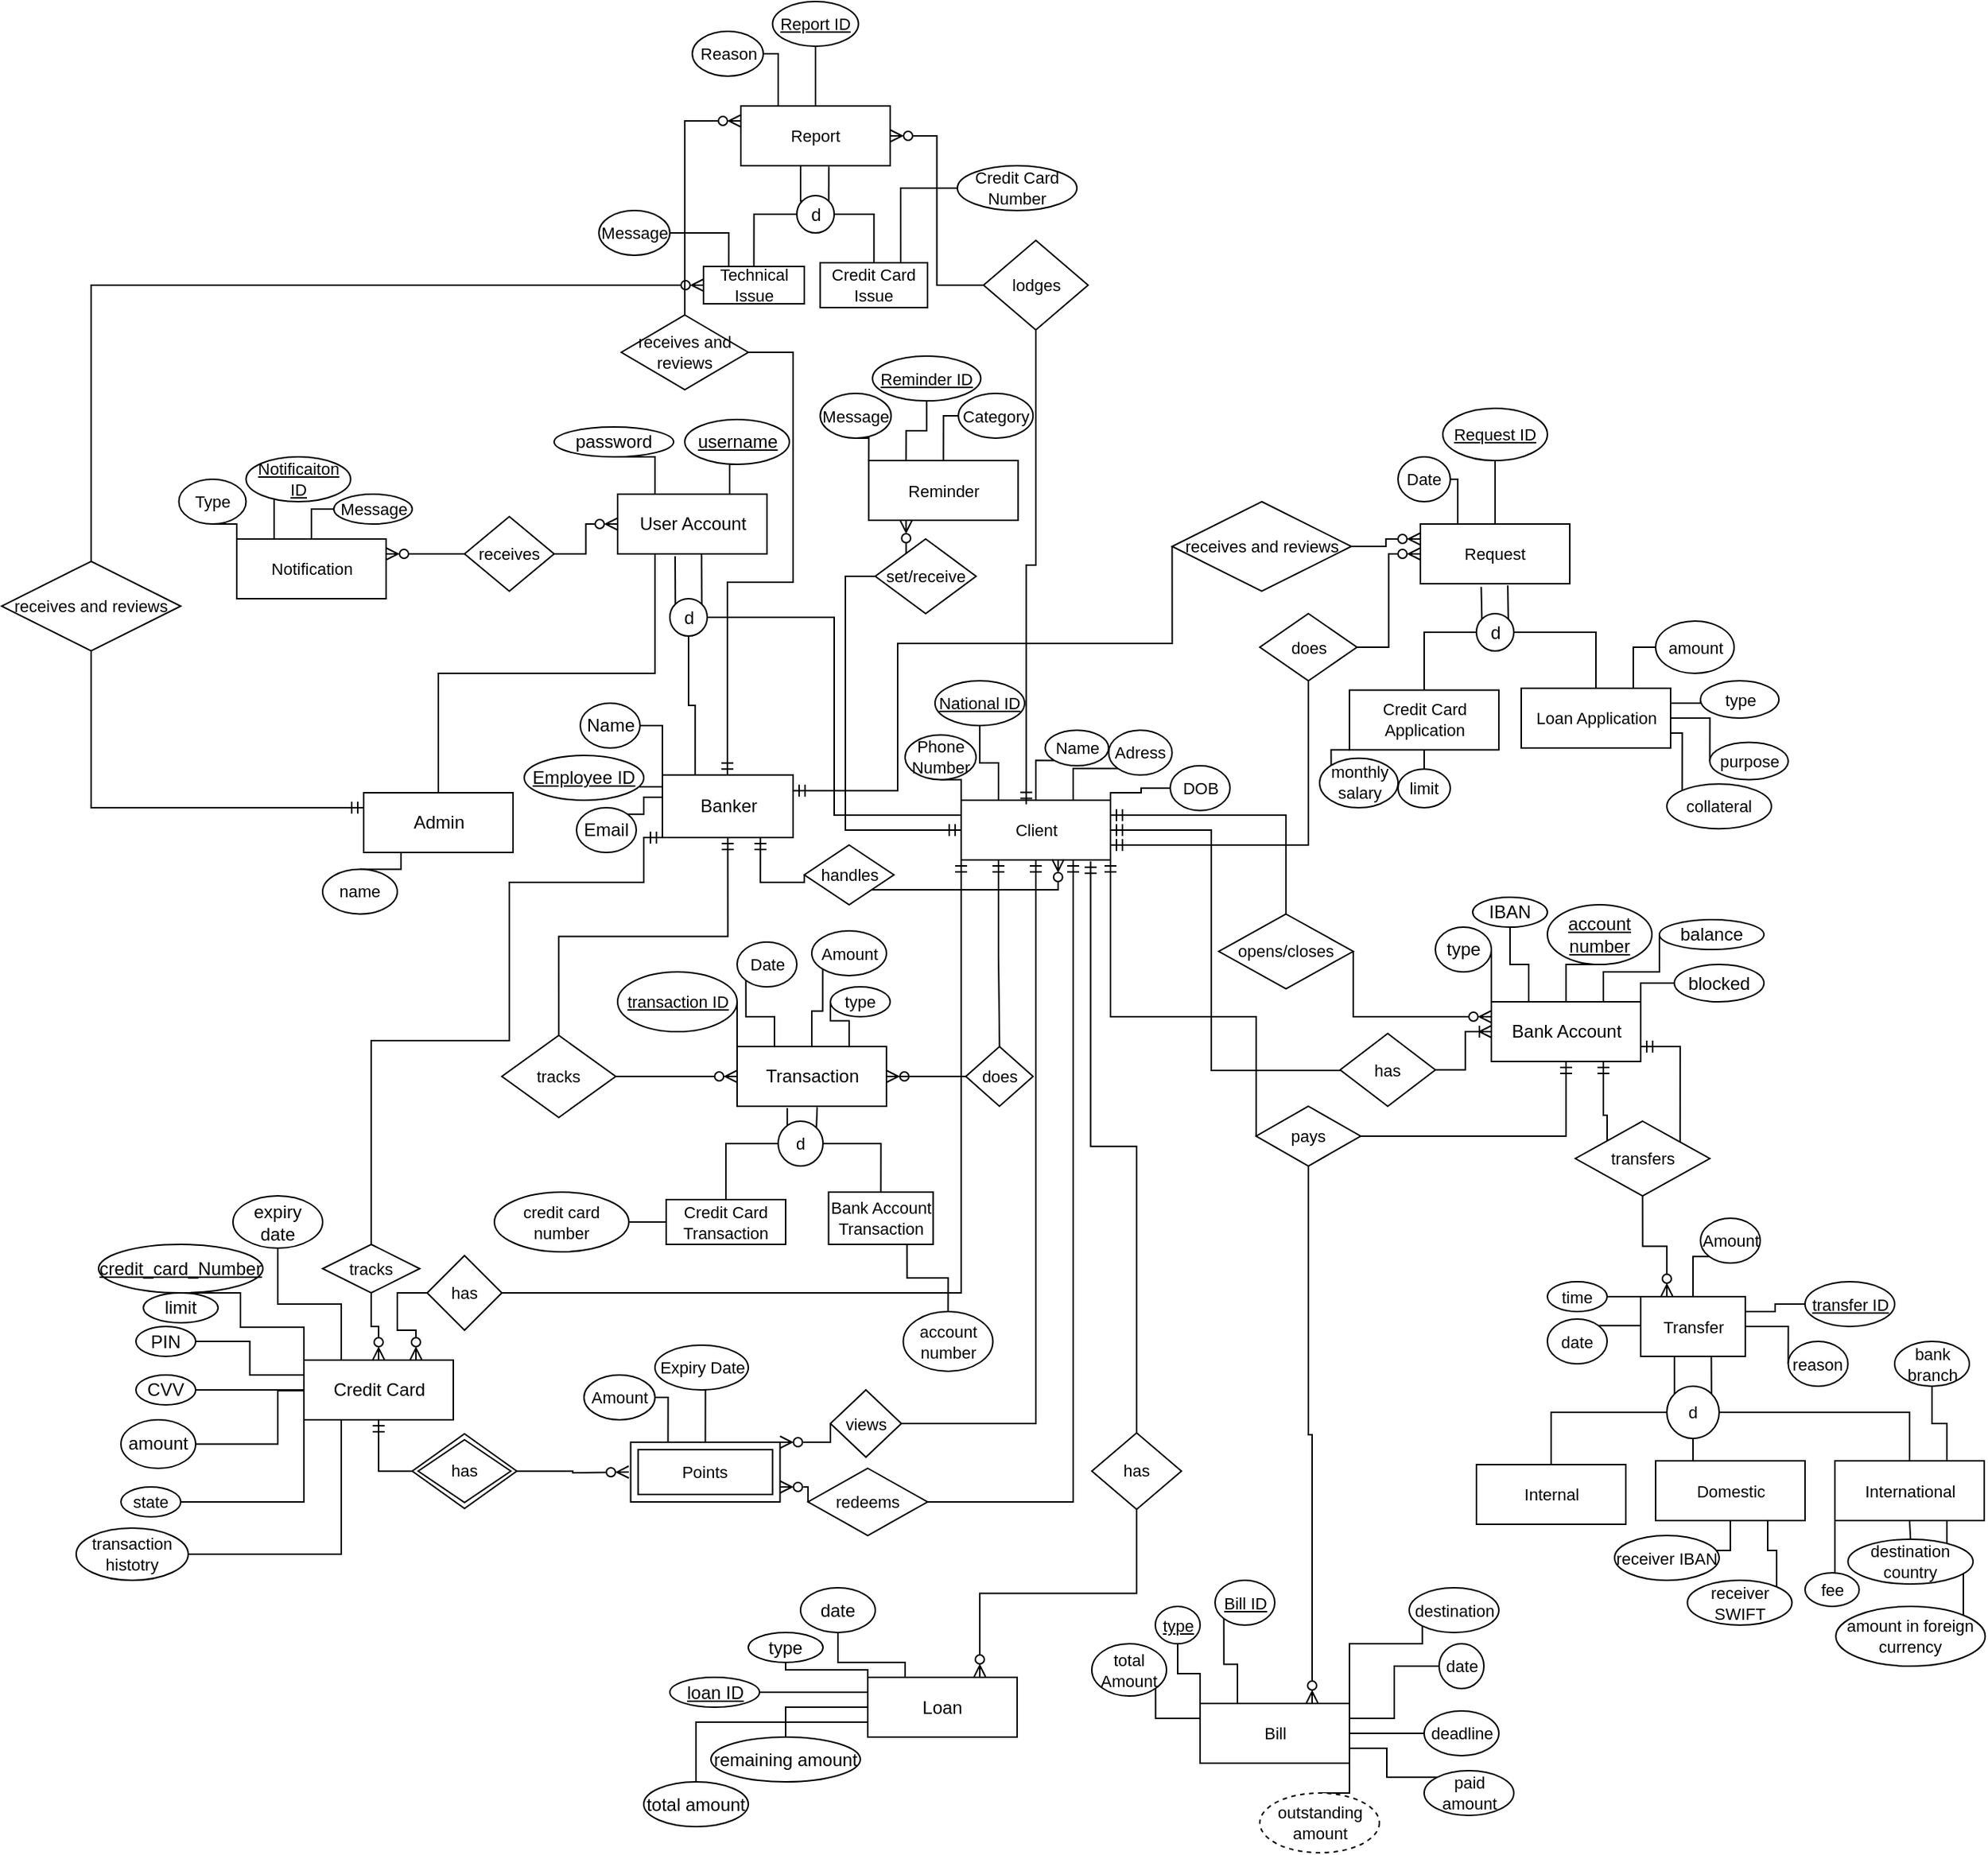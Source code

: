 <mxfile version="21.2.1" type="device">
  <diagram id="R2lEEEUBdFMjLlhIrx00" name="Page-1">
    <mxGraphModel dx="2580" dy="1624" grid="1" gridSize="10" guides="1" tooltips="1" connect="1" arrows="1" fold="1" page="1" pageScale="1" pageWidth="850" pageHeight="1100" math="0" shadow="0" extFonts="Permanent Marker^https://fonts.googleapis.com/css?family=Permanent+Marker">
      <root>
        <mxCell id="0" />
        <mxCell id="1" parent="0" />
        <mxCell id="8r8kBKlHQmbd7kV8AP0j-182" style="edgeStyle=orthogonalEdgeStyle;shape=connector;rounded=0;orthogonalLoop=1;jettySize=auto;html=1;exitX=0.25;exitY=1;exitDx=0;exitDy=0;entryX=0.5;entryY=0;entryDx=0;entryDy=0;labelBackgroundColor=default;strokeColor=default;fontFamily=Helvetica;fontSize=11;fontColor=default;endArrow=none;endFill=0;" parent="1" source="8r8kBKlHQmbd7kV8AP0j-4" target="8r8kBKlHQmbd7kV8AP0j-11" edge="1">
          <mxGeometry relative="1" as="geometry" />
        </mxCell>
        <mxCell id="8r8kBKlHQmbd7kV8AP0j-4" value="User Account" style="whiteSpace=wrap;html=1;align=center;rounded=0;" parent="1" vertex="1">
          <mxGeometry x="-917.5" y="-320" width="100" height="40" as="geometry" />
        </mxCell>
        <mxCell id="8r8kBKlHQmbd7kV8AP0j-5" style="edgeStyle=orthogonalEdgeStyle;shape=connector;rounded=0;orthogonalLoop=1;jettySize=auto;html=1;exitX=0.5;exitY=1;exitDx=0;exitDy=0;entryX=0.75;entryY=0;entryDx=0;entryDy=0;labelBackgroundColor=default;strokeColor=default;fontFamily=Helvetica;fontSize=11;fontColor=default;endArrow=none;endFill=0;" parent="1" source="8r8kBKlHQmbd7kV8AP0j-6" target="8r8kBKlHQmbd7kV8AP0j-4" edge="1">
          <mxGeometry relative="1" as="geometry" />
        </mxCell>
        <mxCell id="8r8kBKlHQmbd7kV8AP0j-6" value="username" style="ellipse;whiteSpace=wrap;html=1;align=center;fontStyle=4;rounded=0;" parent="1" vertex="1">
          <mxGeometry x="-872.5" y="-370" width="70" height="30" as="geometry" />
        </mxCell>
        <mxCell id="8r8kBKlHQmbd7kV8AP0j-7" style="edgeStyle=orthogonalEdgeStyle;shape=connector;rounded=0;orthogonalLoop=1;jettySize=auto;html=1;exitX=0.5;exitY=1;exitDx=0;exitDy=0;entryX=0.25;entryY=0;entryDx=0;entryDy=0;labelBackgroundColor=default;strokeColor=default;fontFamily=Helvetica;fontSize=11;fontColor=default;endArrow=none;endFill=0;" parent="1" source="8r8kBKlHQmbd7kV8AP0j-8" target="8r8kBKlHQmbd7kV8AP0j-4" edge="1">
          <mxGeometry relative="1" as="geometry" />
        </mxCell>
        <mxCell id="8r8kBKlHQmbd7kV8AP0j-8" value="password" style="ellipse;whiteSpace=wrap;html=1;align=center;rounded=0;" parent="1" vertex="1">
          <mxGeometry x="-960" y="-365" width="80" height="20" as="geometry" />
        </mxCell>
        <mxCell id="8r8kBKlHQmbd7kV8AP0j-178" style="edgeStyle=orthogonalEdgeStyle;shape=connector;rounded=0;orthogonalLoop=1;jettySize=auto;html=1;exitX=0;exitY=0;exitDx=0;exitDy=0;entryX=0.385;entryY=1.042;entryDx=0;entryDy=0;entryPerimeter=0;labelBackgroundColor=default;strokeColor=default;fontFamily=Helvetica;fontSize=11;fontColor=default;endArrow=none;endFill=0;" parent="1" source="8r8kBKlHQmbd7kV8AP0j-10" target="8r8kBKlHQmbd7kV8AP0j-4" edge="1">
          <mxGeometry relative="1" as="geometry" />
        </mxCell>
        <mxCell id="8r8kBKlHQmbd7kV8AP0j-179" style="edgeStyle=orthogonalEdgeStyle;shape=connector;rounded=0;orthogonalLoop=1;jettySize=auto;html=1;exitX=1;exitY=0;exitDx=0;exitDy=0;entryX=0.562;entryY=1.012;entryDx=0;entryDy=0;entryPerimeter=0;labelBackgroundColor=default;strokeColor=default;fontFamily=Helvetica;fontSize=11;fontColor=default;endArrow=none;endFill=0;" parent="1" source="8r8kBKlHQmbd7kV8AP0j-10" target="8r8kBKlHQmbd7kV8AP0j-4" edge="1">
          <mxGeometry relative="1" as="geometry" />
        </mxCell>
        <mxCell id="8r8kBKlHQmbd7kV8AP0j-180" style="edgeStyle=orthogonalEdgeStyle;shape=connector;rounded=0;orthogonalLoop=1;jettySize=auto;html=1;exitX=0.5;exitY=1;exitDx=0;exitDy=0;entryX=0.25;entryY=0;entryDx=0;entryDy=0;labelBackgroundColor=default;strokeColor=default;fontFamily=Helvetica;fontSize=11;fontColor=default;endArrow=none;endFill=0;" parent="1" source="8r8kBKlHQmbd7kV8AP0j-10" target="8r8kBKlHQmbd7kV8AP0j-13" edge="1">
          <mxGeometry relative="1" as="geometry" />
        </mxCell>
        <mxCell id="8r8kBKlHQmbd7kV8AP0j-181" style="edgeStyle=orthogonalEdgeStyle;shape=connector;rounded=0;orthogonalLoop=1;jettySize=auto;html=1;exitX=1;exitY=0.5;exitDx=0;exitDy=0;entryX=0;entryY=0.25;entryDx=0;entryDy=0;labelBackgroundColor=default;strokeColor=default;fontFamily=Helvetica;fontSize=11;fontColor=default;endArrow=none;endFill=0;" parent="1" source="8r8kBKlHQmbd7kV8AP0j-10" target="8r8kBKlHQmbd7kV8AP0j-137" edge="1">
          <mxGeometry relative="1" as="geometry" />
        </mxCell>
        <mxCell id="8r8kBKlHQmbd7kV8AP0j-10" value="d" style="ellipse;whiteSpace=wrap;html=1;aspect=fixed;" parent="1" vertex="1">
          <mxGeometry x="-882.5" y="-250" width="25" height="25" as="geometry" />
        </mxCell>
        <mxCell id="8r8kBKlHQmbd7kV8AP0j-11" value="Admin" style="whiteSpace=wrap;html=1;align=center;rounded=0;" parent="1" vertex="1">
          <mxGeometry x="-1087.5" y="-120" width="100" height="40" as="geometry" />
        </mxCell>
        <mxCell id="8r8kBKlHQmbd7kV8AP0j-256" style="edgeStyle=orthogonalEdgeStyle;shape=connector;rounded=0;orthogonalLoop=1;jettySize=auto;html=1;exitX=1;exitY=0.25;exitDx=0;exitDy=0;entryX=0;entryY=0.5;entryDx=0;entryDy=0;labelBackgroundColor=default;strokeColor=default;fontFamily=Helvetica;fontSize=11;fontColor=default;endArrow=none;endFill=0;startArrow=ERmandOne;startFill=0;" parent="1" source="8r8kBKlHQmbd7kV8AP0j-13" target="8r8kBKlHQmbd7kV8AP0j-254" edge="1">
          <mxGeometry relative="1" as="geometry">
            <Array as="points">
              <mxPoint x="-730" y="-121" />
              <mxPoint x="-730" y="-220" />
              <mxPoint x="-546" y="-220" />
            </Array>
          </mxGeometry>
        </mxCell>
        <mxCell id="8r8kBKlHQmbd7kV8AP0j-267" style="edgeStyle=orthogonalEdgeStyle;shape=connector;rounded=0;orthogonalLoop=1;jettySize=auto;html=1;exitX=0;exitY=1;exitDx=0;exitDy=0;entryX=0.5;entryY=0;entryDx=0;entryDy=0;labelBackgroundColor=default;strokeColor=default;fontFamily=Helvetica;fontSize=11;fontColor=default;endArrow=none;endFill=0;startArrow=ERmandOne;startFill=0;" parent="1" source="8r8kBKlHQmbd7kV8AP0j-13" target="8r8kBKlHQmbd7kV8AP0j-39" edge="1">
          <mxGeometry relative="1" as="geometry">
            <Array as="points">
              <mxPoint x="-900" y="-90" />
              <mxPoint x="-900" y="-60" />
              <mxPoint x="-990" y="-60" />
              <mxPoint x="-990" y="46" />
              <mxPoint x="-1083" y="46" />
            </Array>
          </mxGeometry>
        </mxCell>
        <mxCell id="8r8kBKlHQmbd7kV8AP0j-307" style="edgeStyle=orthogonalEdgeStyle;shape=connector;rounded=0;orthogonalLoop=1;jettySize=auto;html=1;exitX=0.75;exitY=1;exitDx=0;exitDy=0;entryX=0;entryY=0.5;entryDx=0;entryDy=0;labelBackgroundColor=default;strokeColor=default;fontFamily=Helvetica;fontSize=11;fontColor=default;endArrow=none;endFill=0;startArrow=ERmandOne;startFill=0;" parent="1" source="8r8kBKlHQmbd7kV8AP0j-13" target="8r8kBKlHQmbd7kV8AP0j-306" edge="1">
          <mxGeometry relative="1" as="geometry">
            <Array as="points">
              <mxPoint x="-822" y="-60" />
              <mxPoint x="-792" y="-60" />
            </Array>
          </mxGeometry>
        </mxCell>
        <mxCell id="8r8kBKlHQmbd7kV8AP0j-13" value="Banker" style="whiteSpace=wrap;html=1;align=center;rounded=0;" parent="1" vertex="1">
          <mxGeometry x="-887.5" y="-131.87" width="87.5" height="41.87" as="geometry" />
        </mxCell>
        <mxCell id="8r8kBKlHQmbd7kV8AP0j-14" style="edgeStyle=orthogonalEdgeStyle;rounded=0;orthogonalLoop=1;jettySize=auto;html=1;exitX=1;exitY=0.5;exitDx=0;exitDy=0;entryX=0;entryY=0;entryDx=0;entryDy=0;endArrow=none;endFill=0;" parent="1" source="8r8kBKlHQmbd7kV8AP0j-15" target="8r8kBKlHQmbd7kV8AP0j-13" edge="1">
          <mxGeometry relative="1" as="geometry" />
        </mxCell>
        <mxCell id="8r8kBKlHQmbd7kV8AP0j-15" value="Name" style="ellipse;whiteSpace=wrap;html=1;align=center;rounded=0;" parent="1" vertex="1">
          <mxGeometry x="-942.5" y="-180" width="40" height="30" as="geometry" />
        </mxCell>
        <mxCell id="8r8kBKlHQmbd7kV8AP0j-184" style="edgeStyle=orthogonalEdgeStyle;shape=connector;rounded=0;orthogonalLoop=1;jettySize=auto;html=1;exitX=1;exitY=1;exitDx=0;exitDy=0;entryX=0;entryY=0.25;entryDx=0;entryDy=0;labelBackgroundColor=default;strokeColor=default;fontFamily=Helvetica;fontSize=11;fontColor=default;endArrow=none;endFill=0;" parent="1" source="8r8kBKlHQmbd7kV8AP0j-17" target="8r8kBKlHQmbd7kV8AP0j-13" edge="1">
          <mxGeometry relative="1" as="geometry">
            <Array as="points">
              <mxPoint x="-912" y="-124" />
            </Array>
          </mxGeometry>
        </mxCell>
        <mxCell id="8r8kBKlHQmbd7kV8AP0j-17" value="Employee ID" style="ellipse;whiteSpace=wrap;html=1;align=center;fontStyle=4;rounded=0;" parent="1" vertex="1">
          <mxGeometry x="-980" y="-145" width="80" height="30" as="geometry" />
        </mxCell>
        <mxCell id="8r8kBKlHQmbd7kV8AP0j-185" style="edgeStyle=orthogonalEdgeStyle;shape=connector;rounded=0;orthogonalLoop=1;jettySize=auto;html=1;exitX=1;exitY=0;exitDx=0;exitDy=0;entryX=0;entryY=0.5;entryDx=0;entryDy=0;labelBackgroundColor=default;strokeColor=default;fontFamily=Helvetica;fontSize=11;fontColor=default;endArrow=none;endFill=0;" parent="1" source="8r8kBKlHQmbd7kV8AP0j-18" target="8r8kBKlHQmbd7kV8AP0j-13" edge="1">
          <mxGeometry relative="1" as="geometry">
            <Array as="points">
              <mxPoint x="-900" y="-106" />
              <mxPoint x="-900" y="-117" />
            </Array>
          </mxGeometry>
        </mxCell>
        <mxCell id="8r8kBKlHQmbd7kV8AP0j-18" value="Email" style="ellipse;whiteSpace=wrap;html=1;align=center;rounded=0;" parent="1" vertex="1">
          <mxGeometry x="-945" y="-110" width="40" height="30" as="geometry" />
        </mxCell>
        <mxCell id="8r8kBKlHQmbd7kV8AP0j-269" style="edgeStyle=orthogonalEdgeStyle;shape=connector;rounded=0;orthogonalLoop=1;jettySize=auto;html=1;exitX=0.75;exitY=0;exitDx=0;exitDy=0;entryX=0;entryY=0.5;entryDx=0;entryDy=0;labelBackgroundColor=default;strokeColor=default;fontFamily=Helvetica;fontSize=11;fontColor=default;endArrow=none;endFill=0;startArrow=ERzeroToMany;startFill=0;" parent="1" source="8r8kBKlHQmbd7kV8AP0j-21" target="8r8kBKlHQmbd7kV8AP0j-268" edge="1">
          <mxGeometry relative="1" as="geometry" />
        </mxCell>
        <mxCell id="8r8kBKlHQmbd7kV8AP0j-21" value="Credit Card" style="whiteSpace=wrap;html=1;align=center;rounded=0;" parent="1" vertex="1">
          <mxGeometry x="-1127.5" y="260" width="100" height="40" as="geometry" />
        </mxCell>
        <mxCell id="8r8kBKlHQmbd7kV8AP0j-22" style="edgeStyle=orthogonalEdgeStyle;rounded=0;orthogonalLoop=1;jettySize=auto;html=1;exitX=0.5;exitY=1;exitDx=0;exitDy=0;entryX=0.25;entryY=0;entryDx=0;entryDy=0;endArrow=none;endFill=0;" parent="1" source="8r8kBKlHQmbd7kV8AP0j-23" target="8r8kBKlHQmbd7kV8AP0j-21" edge="1">
          <mxGeometry relative="1" as="geometry" />
        </mxCell>
        <mxCell id="8r8kBKlHQmbd7kV8AP0j-23" value="expiry date" style="ellipse;whiteSpace=wrap;html=1;align=center;rounded=0;" parent="1" vertex="1">
          <mxGeometry x="-1175" y="150" width="60" height="35" as="geometry" />
        </mxCell>
        <mxCell id="8r8kBKlHQmbd7kV8AP0j-24" value="limit" style="ellipse;whiteSpace=wrap;html=1;align=center;rounded=0;" parent="1" vertex="1">
          <mxGeometry x="-1235" y="215" width="50" height="20" as="geometry" />
        </mxCell>
        <mxCell id="8r8kBKlHQmbd7kV8AP0j-25" style="edgeStyle=orthogonalEdgeStyle;shape=connector;rounded=0;orthogonalLoop=1;jettySize=auto;html=1;exitX=1;exitY=0.5;exitDx=0;exitDy=0;entryX=0;entryY=0.75;entryDx=0;entryDy=0;labelBackgroundColor=default;strokeColor=default;fontFamily=Helvetica;fontSize=11;fontColor=default;endArrow=none;endFill=0;" parent="1" source="8r8kBKlHQmbd7kV8AP0j-26" target="8r8kBKlHQmbd7kV8AP0j-21" edge="1">
          <mxGeometry relative="1" as="geometry">
            <Array as="points">
              <mxPoint x="-1145" y="316.5" />
              <mxPoint x="-1145" y="280.5" />
            </Array>
          </mxGeometry>
        </mxCell>
        <mxCell id="8r8kBKlHQmbd7kV8AP0j-26" value="amount" style="ellipse;whiteSpace=wrap;html=1;align=center;rounded=0;" parent="1" vertex="1">
          <mxGeometry x="-1250" y="300" width="50" height="32.5" as="geometry" />
        </mxCell>
        <mxCell id="8r8kBKlHQmbd7kV8AP0j-27" style="edgeStyle=orthogonalEdgeStyle;shape=connector;rounded=0;orthogonalLoop=1;jettySize=auto;html=1;exitX=1;exitY=0.5;exitDx=0;exitDy=0;entryX=0;entryY=0.25;entryDx=0;entryDy=0;labelBackgroundColor=default;strokeColor=default;fontFamily=Helvetica;fontSize=11;fontColor=default;endArrow=none;endFill=0;" parent="1" source="8r8kBKlHQmbd7kV8AP0j-28" target="8r8kBKlHQmbd7kV8AP0j-21" edge="1">
          <mxGeometry relative="1" as="geometry" />
        </mxCell>
        <mxCell id="8r8kBKlHQmbd7kV8AP0j-28" value="PIN" style="ellipse;whiteSpace=wrap;html=1;align=center;rounded=0;" parent="1" vertex="1">
          <mxGeometry x="-1240" y="237.5" width="40" height="20" as="geometry" />
        </mxCell>
        <mxCell id="8r8kBKlHQmbd7kV8AP0j-29" style="edgeStyle=orthogonalEdgeStyle;rounded=0;orthogonalLoop=1;jettySize=auto;html=1;exitX=0.5;exitY=1;exitDx=0;exitDy=0;entryX=0;entryY=0;entryDx=0;entryDy=0;endArrow=none;endFill=0;" parent="1" source="8r8kBKlHQmbd7kV8AP0j-30" target="8r8kBKlHQmbd7kV8AP0j-21" edge="1">
          <mxGeometry relative="1" as="geometry">
            <Array as="points">
              <mxPoint x="-1170" y="215" />
              <mxPoint x="-1170" y="238" />
              <mxPoint x="-1127" y="238" />
            </Array>
          </mxGeometry>
        </mxCell>
        <mxCell id="8r8kBKlHQmbd7kV8AP0j-30" value="credit_card_Number" style="ellipse;whiteSpace=wrap;html=1;align=center;fontStyle=4;rounded=0;" parent="1" vertex="1">
          <mxGeometry x="-1265" y="182.5" width="110" height="32.5" as="geometry" />
        </mxCell>
        <mxCell id="8r8kBKlHQmbd7kV8AP0j-31" style="edgeStyle=orthogonalEdgeStyle;shape=connector;rounded=0;orthogonalLoop=1;jettySize=auto;html=1;exitX=1;exitY=0.5;exitDx=0;exitDy=0;entryX=0;entryY=0.5;entryDx=0;entryDy=0;labelBackgroundColor=default;strokeColor=default;fontFamily=Helvetica;fontSize=11;fontColor=default;endArrow=none;endFill=0;" parent="1" source="8r8kBKlHQmbd7kV8AP0j-32" target="8r8kBKlHQmbd7kV8AP0j-21" edge="1">
          <mxGeometry relative="1" as="geometry" />
        </mxCell>
        <mxCell id="8r8kBKlHQmbd7kV8AP0j-32" value="CVV" style="ellipse;whiteSpace=wrap;html=1;align=center;rounded=0;" parent="1" vertex="1">
          <mxGeometry x="-1240" y="270" width="40" height="20" as="geometry" />
        </mxCell>
        <mxCell id="8r8kBKlHQmbd7kV8AP0j-34" style="edgeStyle=orthogonalEdgeStyle;shape=connector;rounded=0;orthogonalLoop=1;jettySize=auto;html=1;exitX=1;exitY=0.5;exitDx=0;exitDy=0;entryX=0.25;entryY=1;entryDx=0;entryDy=0;labelBackgroundColor=default;strokeColor=default;fontFamily=Helvetica;fontSize=11;fontColor=default;endArrow=none;endFill=0;" parent="1" source="8r8kBKlHQmbd7kV8AP0j-35" target="8r8kBKlHQmbd7kV8AP0j-21" edge="1">
          <mxGeometry relative="1" as="geometry" />
        </mxCell>
        <mxCell id="8r8kBKlHQmbd7kV8AP0j-35" value="transaction histotry" style="ellipse;whiteSpace=wrap;html=1;align=center;fontFamily=Helvetica;fontSize=11;fontColor=default;" parent="1" vertex="1">
          <mxGeometry x="-1280" y="372.5" width="75" height="35" as="geometry" />
        </mxCell>
        <mxCell id="8r8kBKlHQmbd7kV8AP0j-36" style="edgeStyle=orthogonalEdgeStyle;shape=connector;rounded=0;orthogonalLoop=1;jettySize=auto;html=1;exitX=1;exitY=0.5;exitDx=0;exitDy=0;entryX=0;entryY=1;entryDx=0;entryDy=0;labelBackgroundColor=default;strokeColor=default;fontFamily=Helvetica;fontSize=11;fontColor=default;endArrow=none;endFill=0;" parent="1" source="8r8kBKlHQmbd7kV8AP0j-37" target="8r8kBKlHQmbd7kV8AP0j-21" edge="1">
          <mxGeometry relative="1" as="geometry" />
        </mxCell>
        <mxCell id="8r8kBKlHQmbd7kV8AP0j-37" value="state" style="ellipse;whiteSpace=wrap;html=1;align=center;fontFamily=Helvetica;fontSize=11;fontColor=default;" parent="1" vertex="1">
          <mxGeometry x="-1250" y="345" width="40" height="20" as="geometry" />
        </mxCell>
        <mxCell id="8r8kBKlHQmbd7kV8AP0j-266" style="edgeStyle=orthogonalEdgeStyle;shape=connector;rounded=0;orthogonalLoop=1;jettySize=auto;html=1;exitX=0.5;exitY=1;exitDx=0;exitDy=0;entryX=0.5;entryY=0;entryDx=0;entryDy=0;labelBackgroundColor=default;strokeColor=default;fontFamily=Helvetica;fontSize=11;fontColor=default;endArrow=ERzeroToMany;endFill=0;" parent="1" source="8r8kBKlHQmbd7kV8AP0j-39" target="8r8kBKlHQmbd7kV8AP0j-21" edge="1">
          <mxGeometry relative="1" as="geometry" />
        </mxCell>
        <mxCell id="8r8kBKlHQmbd7kV8AP0j-39" value="tracks" style="shape=rhombus;perimeter=rhombusPerimeter;whiteSpace=wrap;html=1;align=center;fontFamily=Helvetica;fontSize=11;fontColor=default;" parent="1" vertex="1">
          <mxGeometry x="-1115" y="182.5" width="65" height="32.5" as="geometry" />
        </mxCell>
        <mxCell id="8r8kBKlHQmbd7kV8AP0j-53" style="edgeStyle=orthogonalEdgeStyle;rounded=0;orthogonalLoop=1;jettySize=auto;html=1;exitX=0;exitY=0.5;exitDx=0;exitDy=0;entryX=0.5;entryY=0;entryDx=0;entryDy=0;endArrow=none;endFill=0;" parent="1" source="8r8kBKlHQmbd7kV8AP0j-40" target="8r8kBKlHQmbd7kV8AP0j-52" edge="1">
          <mxGeometry relative="1" as="geometry" />
        </mxCell>
        <mxCell id="8r8kBKlHQmbd7kV8AP0j-54" style="edgeStyle=orthogonalEdgeStyle;shape=connector;rounded=0;orthogonalLoop=1;jettySize=auto;html=1;exitX=0;exitY=0.75;exitDx=0;exitDy=0;entryX=0.5;entryY=0;entryDx=0;entryDy=0;labelBackgroundColor=default;strokeColor=default;fontFamily=Helvetica;fontSize=11;fontColor=default;endArrow=none;endFill=0;" parent="1" source="8r8kBKlHQmbd7kV8AP0j-40" target="8r8kBKlHQmbd7kV8AP0j-50" edge="1">
          <mxGeometry relative="1" as="geometry" />
        </mxCell>
        <mxCell id="8r8kBKlHQmbd7kV8AP0j-40" value="Loan" style="whiteSpace=wrap;html=1;align=center;rounded=0;" parent="1" vertex="1">
          <mxGeometry x="-750" y="472.5" width="100" height="40" as="geometry" />
        </mxCell>
        <mxCell id="8r8kBKlHQmbd7kV8AP0j-41" style="edgeStyle=orthogonalEdgeStyle;shape=connector;rounded=0;orthogonalLoop=1;jettySize=auto;html=1;exitX=1;exitY=0.5;exitDx=0;exitDy=0;entryX=0;entryY=0.25;entryDx=0;entryDy=0;labelBackgroundColor=default;strokeColor=default;fontFamily=Helvetica;fontSize=11;fontColor=default;endArrow=none;endFill=0;" parent="1" source="8r8kBKlHQmbd7kV8AP0j-42" target="8r8kBKlHQmbd7kV8AP0j-40" edge="1">
          <mxGeometry relative="1" as="geometry" />
        </mxCell>
        <mxCell id="8r8kBKlHQmbd7kV8AP0j-42" value="loan ID" style="ellipse;whiteSpace=wrap;html=1;align=center;fontStyle=4;rounded=0;" parent="1" vertex="1">
          <mxGeometry x="-882.5" y="472.5" width="60" height="20" as="geometry" />
        </mxCell>
        <mxCell id="8r8kBKlHQmbd7kV8AP0j-43" style="edgeStyle=orthogonalEdgeStyle;shape=connector;rounded=0;orthogonalLoop=1;jettySize=auto;html=1;exitX=0.5;exitY=1;exitDx=0;exitDy=0;entryX=0;entryY=0;entryDx=0;entryDy=0;labelBackgroundColor=default;strokeColor=default;fontFamily=Helvetica;fontSize=11;fontColor=default;endArrow=none;endFill=0;" parent="1" source="8r8kBKlHQmbd7kV8AP0j-44" target="8r8kBKlHQmbd7kV8AP0j-40" edge="1">
          <mxGeometry relative="1" as="geometry">
            <Array as="points">
              <mxPoint x="-805" y="467.5" />
              <mxPoint x="-750" y="467.5" />
            </Array>
          </mxGeometry>
        </mxCell>
        <mxCell id="8r8kBKlHQmbd7kV8AP0j-44" value="type" style="ellipse;whiteSpace=wrap;html=1;align=center;rounded=0;" parent="1" vertex="1">
          <mxGeometry x="-830" y="442.5" width="50" height="20" as="geometry" />
        </mxCell>
        <mxCell id="8r8kBKlHQmbd7kV8AP0j-45" style="edgeStyle=orthogonalEdgeStyle;shape=connector;rounded=0;orthogonalLoop=1;jettySize=auto;html=1;exitX=0.5;exitY=1;exitDx=0;exitDy=0;entryX=0.25;entryY=0;entryDx=0;entryDy=0;labelBackgroundColor=default;strokeColor=default;fontFamily=Helvetica;fontSize=11;fontColor=default;endArrow=none;endFill=0;" parent="1" source="8r8kBKlHQmbd7kV8AP0j-46" target="8r8kBKlHQmbd7kV8AP0j-40" edge="1">
          <mxGeometry relative="1" as="geometry" />
        </mxCell>
        <mxCell id="8r8kBKlHQmbd7kV8AP0j-46" value="date" style="ellipse;whiteSpace=wrap;html=1;align=center;rounded=0;" parent="1" vertex="1">
          <mxGeometry x="-795" y="412.5" width="50" height="30" as="geometry" />
        </mxCell>
        <mxCell id="8r8kBKlHQmbd7kV8AP0j-50" value="total amount" style="ellipse;whiteSpace=wrap;html=1;align=center;rounded=0;" parent="1" vertex="1">
          <mxGeometry x="-900" y="542.5" width="70" height="30" as="geometry" />
        </mxCell>
        <mxCell id="8r8kBKlHQmbd7kV8AP0j-52" value="remaining amount" style="ellipse;whiteSpace=wrap;html=1;align=center;rounded=0;" parent="1" vertex="1">
          <mxGeometry x="-855" y="512.5" width="100" height="30" as="geometry" />
        </mxCell>
        <mxCell id="8r8kBKlHQmbd7kV8AP0j-78" style="edgeStyle=orthogonalEdgeStyle;shape=connector;rounded=0;orthogonalLoop=1;jettySize=auto;html=1;exitX=0.25;exitY=1;exitDx=0;exitDy=0;entryX=0;entryY=0;entryDx=0;entryDy=0;labelBackgroundColor=default;strokeColor=default;fontFamily=Helvetica;fontSize=11;fontColor=default;endArrow=none;endFill=0;" parent="1" source="8r8kBKlHQmbd7kV8AP0j-59" target="8r8kBKlHQmbd7kV8AP0j-69" edge="1">
          <mxGeometry relative="1" as="geometry" />
        </mxCell>
        <mxCell id="8r8kBKlHQmbd7kV8AP0j-238" style="edgeStyle=orthogonalEdgeStyle;shape=connector;rounded=0;orthogonalLoop=1;jettySize=auto;html=1;exitX=1;exitY=0.25;exitDx=0;exitDy=0;entryX=0;entryY=0.5;entryDx=0;entryDy=0;labelBackgroundColor=default;strokeColor=default;fontFamily=Helvetica;fontSize=11;fontColor=default;endArrow=none;endFill=0;" parent="1" source="8r8kBKlHQmbd7kV8AP0j-59" target="8r8kBKlHQmbd7kV8AP0j-60" edge="1">
          <mxGeometry relative="1" as="geometry" />
        </mxCell>
        <mxCell id="8r8kBKlHQmbd7kV8AP0j-239" style="edgeStyle=orthogonalEdgeStyle;shape=connector;rounded=0;orthogonalLoop=1;jettySize=auto;html=1;exitX=1;exitY=0.5;exitDx=0;exitDy=0;entryX=0;entryY=0.5;entryDx=0;entryDy=0;labelBackgroundColor=default;strokeColor=default;fontFamily=Helvetica;fontSize=11;fontColor=default;endArrow=none;endFill=0;" parent="1" source="8r8kBKlHQmbd7kV8AP0j-59" target="8r8kBKlHQmbd7kV8AP0j-63" edge="1">
          <mxGeometry relative="1" as="geometry" />
        </mxCell>
        <mxCell id="8r8kBKlHQmbd7kV8AP0j-59" value="Transfer" style="whiteSpace=wrap;html=1;align=center;fontFamily=Helvetica;fontSize=11;fontColor=default;" parent="1" vertex="1">
          <mxGeometry x="-232.5" y="217.5" width="70" height="40" as="geometry" />
        </mxCell>
        <mxCell id="8r8kBKlHQmbd7kV8AP0j-60" value="transfer ID" style="ellipse;whiteSpace=wrap;html=1;align=center;fontStyle=4;fontFamily=Helvetica;fontSize=11;fontColor=default;" parent="1" vertex="1">
          <mxGeometry x="-122.5" y="207.5" width="60" height="30" as="geometry" />
        </mxCell>
        <mxCell id="8r8kBKlHQmbd7kV8AP0j-67" style="edgeStyle=orthogonalEdgeStyle;shape=connector;rounded=0;orthogonalLoop=1;jettySize=auto;html=1;exitX=0;exitY=1;exitDx=0;exitDy=0;entryX=0.5;entryY=0;entryDx=0;entryDy=0;labelBackgroundColor=default;strokeColor=default;fontFamily=Helvetica;fontSize=11;fontColor=default;endArrow=none;endFill=0;" parent="1" source="8r8kBKlHQmbd7kV8AP0j-61" target="8r8kBKlHQmbd7kV8AP0j-59" edge="1">
          <mxGeometry relative="1" as="geometry" />
        </mxCell>
        <mxCell id="8r8kBKlHQmbd7kV8AP0j-61" value="Amount" style="ellipse;whiteSpace=wrap;html=1;align=center;fontFamily=Helvetica;fontSize=11;fontColor=default;" parent="1" vertex="1">
          <mxGeometry x="-192.5" y="165" width="40" height="30" as="geometry" />
        </mxCell>
        <mxCell id="8r8kBKlHQmbd7kV8AP0j-63" value="reason" style="ellipse;whiteSpace=wrap;html=1;align=center;fontFamily=Helvetica;fontSize=11;fontColor=default;" parent="1" vertex="1">
          <mxGeometry x="-133.75" y="247.5" width="40" height="30" as="geometry" />
        </mxCell>
        <mxCell id="8r8kBKlHQmbd7kV8AP0j-79" style="edgeStyle=orthogonalEdgeStyle;shape=connector;rounded=0;orthogonalLoop=1;jettySize=auto;html=1;exitX=1;exitY=0;exitDx=0;exitDy=0;entryX=0.675;entryY=1.003;entryDx=0;entryDy=0;entryPerimeter=0;labelBackgroundColor=default;strokeColor=default;fontFamily=Helvetica;fontSize=11;fontColor=default;endArrow=none;endFill=0;" parent="1" source="8r8kBKlHQmbd7kV8AP0j-69" target="8r8kBKlHQmbd7kV8AP0j-59" edge="1">
          <mxGeometry relative="1" as="geometry" />
        </mxCell>
        <mxCell id="8r8kBKlHQmbd7kV8AP0j-80" style="edgeStyle=orthogonalEdgeStyle;shape=connector;rounded=0;orthogonalLoop=1;jettySize=auto;html=1;exitX=0;exitY=0.5;exitDx=0;exitDy=0;labelBackgroundColor=default;strokeColor=default;fontFamily=Helvetica;fontSize=11;fontColor=default;endArrow=none;endFill=0;" parent="1" source="8r8kBKlHQmbd7kV8AP0j-69" target="8r8kBKlHQmbd7kV8AP0j-73" edge="1">
          <mxGeometry relative="1" as="geometry" />
        </mxCell>
        <mxCell id="8r8kBKlHQmbd7kV8AP0j-81" style="edgeStyle=orthogonalEdgeStyle;shape=connector;rounded=0;orthogonalLoop=1;jettySize=auto;html=1;exitX=0.5;exitY=1;exitDx=0;exitDy=0;labelBackgroundColor=default;strokeColor=default;fontFamily=Helvetica;fontSize=11;fontColor=default;endArrow=none;endFill=0;" parent="1" source="8r8kBKlHQmbd7kV8AP0j-69" target="8r8kBKlHQmbd7kV8AP0j-72" edge="1">
          <mxGeometry relative="1" as="geometry" />
        </mxCell>
        <mxCell id="8r8kBKlHQmbd7kV8AP0j-82" style="edgeStyle=orthogonalEdgeStyle;shape=connector;rounded=0;orthogonalLoop=1;jettySize=auto;html=1;exitX=1;exitY=0.5;exitDx=0;exitDy=0;entryX=0.5;entryY=0;entryDx=0;entryDy=0;labelBackgroundColor=default;strokeColor=default;fontFamily=Helvetica;fontSize=11;fontColor=default;endArrow=none;endFill=0;" parent="1" source="8r8kBKlHQmbd7kV8AP0j-69" target="8r8kBKlHQmbd7kV8AP0j-71" edge="1">
          <mxGeometry relative="1" as="geometry" />
        </mxCell>
        <mxCell id="8r8kBKlHQmbd7kV8AP0j-69" value="d" style="ellipse;whiteSpace=wrap;html=1;aspect=fixed;fontFamily=Helvetica;fontSize=11;fontColor=default;" parent="1" vertex="1">
          <mxGeometry x="-215" y="277.5" width="35" height="35" as="geometry" />
        </mxCell>
        <mxCell id="8r8kBKlHQmbd7kV8AP0j-341" style="edgeStyle=orthogonalEdgeStyle;shape=connector;rounded=0;orthogonalLoop=1;jettySize=auto;html=1;exitX=0.75;exitY=1;exitDx=0;exitDy=0;entryX=1;entryY=0;entryDx=0;entryDy=0;labelBackgroundColor=default;strokeColor=default;fontFamily=Helvetica;fontSize=11;fontColor=default;endArrow=none;endFill=0;" parent="1" source="8r8kBKlHQmbd7kV8AP0j-71" target="8r8kBKlHQmbd7kV8AP0j-338" edge="1">
          <mxGeometry relative="1" as="geometry" />
        </mxCell>
        <mxCell id="8r8kBKlHQmbd7kV8AP0j-71" value="International" style="whiteSpace=wrap;html=1;align=center;fontFamily=Helvetica;fontSize=11;fontColor=default;" parent="1" vertex="1">
          <mxGeometry x="-102.5" y="327.5" width="100" height="40" as="geometry" />
        </mxCell>
        <mxCell id="8r8kBKlHQmbd7kV8AP0j-332" style="edgeStyle=orthogonalEdgeStyle;shape=connector;rounded=0;orthogonalLoop=1;jettySize=auto;html=1;exitX=0.75;exitY=1;exitDx=0;exitDy=0;entryX=1;entryY=0;entryDx=0;entryDy=0;labelBackgroundColor=default;strokeColor=default;fontFamily=Helvetica;fontSize=11;fontColor=default;endArrow=none;endFill=0;" parent="1" source="8r8kBKlHQmbd7kV8AP0j-72" target="8r8kBKlHQmbd7kV8AP0j-331" edge="1">
          <mxGeometry relative="1" as="geometry" />
        </mxCell>
        <mxCell id="8r8kBKlHQmbd7kV8AP0j-333" style="edgeStyle=orthogonalEdgeStyle;shape=connector;rounded=0;orthogonalLoop=1;jettySize=auto;html=1;exitX=0.5;exitY=1;exitDx=0;exitDy=0;entryX=0.5;entryY=0;entryDx=0;entryDy=0;labelBackgroundColor=default;strokeColor=default;fontFamily=Helvetica;fontSize=11;fontColor=default;endArrow=none;endFill=0;" parent="1" source="8r8kBKlHQmbd7kV8AP0j-72" target="8r8kBKlHQmbd7kV8AP0j-329" edge="1">
          <mxGeometry relative="1" as="geometry" />
        </mxCell>
        <mxCell id="8r8kBKlHQmbd7kV8AP0j-72" value="Domestic" style="whiteSpace=wrap;html=1;align=center;fontFamily=Helvetica;fontSize=11;fontColor=default;" parent="1" vertex="1">
          <mxGeometry x="-222.5" y="327.5" width="100" height="40" as="geometry" />
        </mxCell>
        <mxCell id="8r8kBKlHQmbd7kV8AP0j-73" value="Internal" style="whiteSpace=wrap;html=1;align=center;fontFamily=Helvetica;fontSize=11;fontColor=default;" parent="1" vertex="1">
          <mxGeometry x="-342.5" y="330" width="100" height="40" as="geometry" />
        </mxCell>
        <mxCell id="8r8kBKlHQmbd7kV8AP0j-241" style="edgeStyle=orthogonalEdgeStyle;shape=connector;rounded=0;orthogonalLoop=1;jettySize=auto;html=1;exitX=0.75;exitY=1;exitDx=0;exitDy=0;labelBackgroundColor=default;strokeColor=default;fontFamily=Helvetica;fontSize=11;fontColor=default;endArrow=none;endFill=0;startArrow=ERmandOne;startFill=0;entryX=0;entryY=0;entryDx=0;entryDy=0;" parent="1" source="8r8kBKlHQmbd7kV8AP0j-83" target="8r8kBKlHQmbd7kV8AP0j-218" edge="1">
          <mxGeometry relative="1" as="geometry">
            <mxPoint x="-270" y="96" as="targetPoint" />
            <Array as="points">
              <mxPoint x="-257" y="96" />
              <mxPoint x="-255" y="96" />
            </Array>
          </mxGeometry>
        </mxCell>
        <mxCell id="8r8kBKlHQmbd7kV8AP0j-242" style="edgeStyle=orthogonalEdgeStyle;shape=connector;rounded=0;orthogonalLoop=1;jettySize=auto;html=1;exitX=1;exitY=0.75;exitDx=0;exitDy=0;entryX=0.779;entryY=0.376;entryDx=0;entryDy=0;entryPerimeter=0;labelBackgroundColor=default;strokeColor=default;fontFamily=Helvetica;fontSize=11;fontColor=default;endArrow=none;endFill=0;startArrow=ERmandOne;startFill=0;" parent="1" source="8r8kBKlHQmbd7kV8AP0j-83" target="8r8kBKlHQmbd7kV8AP0j-218" edge="1">
          <mxGeometry relative="1" as="geometry" />
        </mxCell>
        <mxCell id="8r8kBKlHQmbd7kV8AP0j-83" value="Bank Account" style="whiteSpace=wrap;html=1;align=center;rounded=0;" parent="1" vertex="1">
          <mxGeometry x="-332.5" y="20" width="100" height="40" as="geometry" />
        </mxCell>
        <mxCell id="8r8kBKlHQmbd7kV8AP0j-84" style="edgeStyle=orthogonalEdgeStyle;shape=connector;rounded=0;orthogonalLoop=1;jettySize=auto;html=1;exitX=0.5;exitY=1;exitDx=0;exitDy=0;entryX=0.5;entryY=0;entryDx=0;entryDy=0;labelBackgroundColor=default;strokeColor=default;fontFamily=Helvetica;fontSize=11;fontColor=default;endArrow=none;endFill=0;" parent="1" source="8r8kBKlHQmbd7kV8AP0j-85" target="8r8kBKlHQmbd7kV8AP0j-83" edge="1">
          <mxGeometry relative="1" as="geometry" />
        </mxCell>
        <mxCell id="8r8kBKlHQmbd7kV8AP0j-85" value="account number" style="ellipse;whiteSpace=wrap;html=1;align=center;fontStyle=4;rounded=0;" parent="1" vertex="1">
          <mxGeometry x="-295" y="-45" width="70" height="40" as="geometry" />
        </mxCell>
        <mxCell id="8r8kBKlHQmbd7kV8AP0j-86" style="edgeStyle=orthogonalEdgeStyle;shape=connector;rounded=0;orthogonalLoop=1;jettySize=auto;html=1;exitX=1;exitY=0.5;exitDx=0;exitDy=0;entryX=0;entryY=0;entryDx=0;entryDy=0;labelBackgroundColor=default;strokeColor=default;fontFamily=Helvetica;fontSize=11;fontColor=default;endArrow=none;endFill=0;" parent="1" source="8r8kBKlHQmbd7kV8AP0j-87" target="8r8kBKlHQmbd7kV8AP0j-83" edge="1">
          <mxGeometry relative="1" as="geometry" />
        </mxCell>
        <mxCell id="8r8kBKlHQmbd7kV8AP0j-87" value="type" style="ellipse;whiteSpace=wrap;html=1;align=center;rounded=0;" parent="1" vertex="1">
          <mxGeometry x="-370" y="-30" width="37.5" height="30" as="geometry" />
        </mxCell>
        <mxCell id="8r8kBKlHQmbd7kV8AP0j-88" style="edgeStyle=orthogonalEdgeStyle;shape=connector;rounded=0;orthogonalLoop=1;jettySize=auto;html=1;exitX=0.5;exitY=1;exitDx=0;exitDy=0;entryX=0.25;entryY=0;entryDx=0;entryDy=0;labelBackgroundColor=default;strokeColor=default;fontFamily=Helvetica;fontSize=11;fontColor=default;endArrow=none;endFill=0;" parent="1" source="8r8kBKlHQmbd7kV8AP0j-89" target="8r8kBKlHQmbd7kV8AP0j-83" edge="1">
          <mxGeometry relative="1" as="geometry" />
        </mxCell>
        <mxCell id="8r8kBKlHQmbd7kV8AP0j-89" value="IBAN" style="ellipse;whiteSpace=wrap;html=1;align=center;rounded=0;" parent="1" vertex="1">
          <mxGeometry x="-345" y="-50" width="50" height="20" as="geometry" />
        </mxCell>
        <mxCell id="8r8kBKlHQmbd7kV8AP0j-90" style="edgeStyle=orthogonalEdgeStyle;shape=connector;rounded=0;orthogonalLoop=1;jettySize=auto;html=1;exitX=0;exitY=0.5;exitDx=0;exitDy=0;entryX=0.75;entryY=0;entryDx=0;entryDy=0;labelBackgroundColor=default;strokeColor=default;fontFamily=Helvetica;fontSize=11;fontColor=default;endArrow=none;endFill=0;" parent="1" source="8r8kBKlHQmbd7kV8AP0j-91" target="8r8kBKlHQmbd7kV8AP0j-83" edge="1">
          <mxGeometry relative="1" as="geometry">
            <Array as="points">
              <mxPoint x="-220" />
              <mxPoint x="-257" />
            </Array>
          </mxGeometry>
        </mxCell>
        <mxCell id="8r8kBKlHQmbd7kV8AP0j-91" value="balance" style="ellipse;whiteSpace=wrap;html=1;align=center;rounded=0;" parent="1" vertex="1">
          <mxGeometry x="-220" y="-35" width="70" height="20" as="geometry" />
        </mxCell>
        <mxCell id="8r8kBKlHQmbd7kV8AP0j-92" style="edgeStyle=orthogonalEdgeStyle;shape=connector;rounded=0;orthogonalLoop=1;jettySize=auto;html=1;exitX=0;exitY=0.5;exitDx=0;exitDy=0;entryX=1;entryY=0;entryDx=0;entryDy=0;labelBackgroundColor=default;strokeColor=default;fontFamily=Helvetica;fontSize=11;fontColor=default;endArrow=none;endFill=0;" parent="1" source="8r8kBKlHQmbd7kV8AP0j-93" target="8r8kBKlHQmbd7kV8AP0j-83" edge="1">
          <mxGeometry relative="1" as="geometry" />
        </mxCell>
        <mxCell id="8r8kBKlHQmbd7kV8AP0j-93" value="blocked" style="ellipse;whiteSpace=wrap;html=1;align=center;rounded=0;" parent="1" vertex="1">
          <mxGeometry x="-210" y="-5" width="60" height="25" as="geometry" />
        </mxCell>
        <mxCell id="8r8kBKlHQmbd7kV8AP0j-94" style="edgeStyle=orthogonalEdgeStyle;shape=connector;rounded=0;orthogonalLoop=1;jettySize=auto;html=1;exitX=1;exitY=0;exitDx=0;exitDy=0;entryX=0;entryY=1;entryDx=0;entryDy=0;labelBackgroundColor=default;strokeColor=default;fontFamily=Helvetica;fontSize=11;fontColor=default;endArrow=none;endFill=0;" parent="1" source="8r8kBKlHQmbd7kV8AP0j-96" target="8r8kBKlHQmbd7kV8AP0j-108" edge="1">
          <mxGeometry relative="1" as="geometry">
            <Array as="points">
              <mxPoint x="-427.5" y="450" />
              <mxPoint x="-378.5" y="450" />
            </Array>
          </mxGeometry>
        </mxCell>
        <mxCell id="8r8kBKlHQmbd7kV8AP0j-96" value="Bill" style="whiteSpace=wrap;html=1;align=center;fontFamily=Helvetica;fontSize=11;fontColor=default;" parent="1" vertex="1">
          <mxGeometry x="-527.5" y="490" width="100" height="40" as="geometry" />
        </mxCell>
        <mxCell id="8r8kBKlHQmbd7kV8AP0j-97" style="edgeStyle=orthogonalEdgeStyle;shape=connector;rounded=0;orthogonalLoop=1;jettySize=auto;html=1;exitX=0;exitY=1;exitDx=0;exitDy=0;entryX=0.25;entryY=0;entryDx=0;entryDy=0;labelBackgroundColor=default;strokeColor=default;fontFamily=Helvetica;fontSize=11;fontColor=default;endArrow=none;endFill=0;" parent="1" source="8r8kBKlHQmbd7kV8AP0j-98" target="8r8kBKlHQmbd7kV8AP0j-96" edge="1">
          <mxGeometry relative="1" as="geometry" />
        </mxCell>
        <mxCell id="8r8kBKlHQmbd7kV8AP0j-98" value="Bill ID" style="ellipse;whiteSpace=wrap;html=1;align=center;fontStyle=4;fontFamily=Helvetica;fontSize=11;fontColor=default;" parent="1" vertex="1">
          <mxGeometry x="-517.5" y="407.5" width="40" height="30" as="geometry" />
        </mxCell>
        <mxCell id="8r8kBKlHQmbd7kV8AP0j-236" style="edgeStyle=orthogonalEdgeStyle;shape=connector;rounded=0;orthogonalLoop=1;jettySize=auto;html=1;exitX=1;exitY=1;exitDx=0;exitDy=0;entryX=0;entryY=0.25;entryDx=0;entryDy=0;labelBackgroundColor=default;strokeColor=default;fontFamily=Helvetica;fontSize=11;fontColor=default;endArrow=none;endFill=0;" parent="1" source="8r8kBKlHQmbd7kV8AP0j-101" target="8r8kBKlHQmbd7kV8AP0j-96" edge="1">
          <mxGeometry relative="1" as="geometry">
            <Array as="points">
              <mxPoint x="-557" y="500" />
            </Array>
          </mxGeometry>
        </mxCell>
        <mxCell id="8r8kBKlHQmbd7kV8AP0j-101" value="total Amount" style="ellipse;whiteSpace=wrap;html=1;align=center;fontFamily=Helvetica;fontSize=11;fontColor=default;" parent="1" vertex="1">
          <mxGeometry x="-600" y="450" width="50" height="35" as="geometry" />
        </mxCell>
        <mxCell id="8r8kBKlHQmbd7kV8AP0j-102" style="edgeStyle=orthogonalEdgeStyle;shape=connector;rounded=0;orthogonalLoop=1;jettySize=auto;html=1;exitX=0;exitY=0.5;exitDx=0;exitDy=0;entryX=1;entryY=0.25;entryDx=0;entryDy=0;labelBackgroundColor=default;strokeColor=default;fontFamily=Helvetica;fontSize=11;fontColor=default;endArrow=none;endFill=0;" parent="1" source="8r8kBKlHQmbd7kV8AP0j-103" target="8r8kBKlHQmbd7kV8AP0j-96" edge="1">
          <mxGeometry relative="1" as="geometry" />
        </mxCell>
        <mxCell id="8r8kBKlHQmbd7kV8AP0j-103" value="date" style="ellipse;whiteSpace=wrap;html=1;align=center;fontFamily=Helvetica;fontSize=11;fontColor=default;" parent="1" vertex="1">
          <mxGeometry x="-367.5" y="450" width="30" height="30" as="geometry" />
        </mxCell>
        <mxCell id="8r8kBKlHQmbd7kV8AP0j-104" style="edgeStyle=orthogonalEdgeStyle;shape=connector;rounded=0;orthogonalLoop=1;jettySize=auto;html=1;exitX=0;exitY=0.5;exitDx=0;exitDy=0;entryX=1;entryY=0.5;entryDx=0;entryDy=0;labelBackgroundColor=default;strokeColor=default;fontFamily=Helvetica;fontSize=11;fontColor=default;endArrow=none;endFill=0;" parent="1" source="8r8kBKlHQmbd7kV8AP0j-105" target="8r8kBKlHQmbd7kV8AP0j-96" edge="1">
          <mxGeometry relative="1" as="geometry" />
        </mxCell>
        <mxCell id="8r8kBKlHQmbd7kV8AP0j-105" value="deadline" style="ellipse;whiteSpace=wrap;html=1;align=center;fontFamily=Helvetica;fontSize=11;fontColor=default;" parent="1" vertex="1">
          <mxGeometry x="-377.5" y="495" width="50" height="30" as="geometry" />
        </mxCell>
        <mxCell id="8r8kBKlHQmbd7kV8AP0j-106" style="edgeStyle=orthogonalEdgeStyle;shape=connector;rounded=0;orthogonalLoop=1;jettySize=auto;html=1;exitX=0.5;exitY=1;exitDx=0;exitDy=0;entryX=0;entryY=0;entryDx=0;entryDy=0;labelBackgroundColor=default;strokeColor=default;fontFamily=Helvetica;fontSize=11;fontColor=default;endArrow=none;endFill=0;" parent="1" source="8r8kBKlHQmbd7kV8AP0j-107" target="8r8kBKlHQmbd7kV8AP0j-96" edge="1">
          <mxGeometry relative="1" as="geometry" />
        </mxCell>
        <mxCell id="8r8kBKlHQmbd7kV8AP0j-107" value="type" style="ellipse;whiteSpace=wrap;html=1;align=center;fontStyle=4;fontFamily=Helvetica;fontSize=11;fontColor=default;" parent="1" vertex="1">
          <mxGeometry x="-557.5" y="425" width="30" height="25" as="geometry" />
        </mxCell>
        <mxCell id="8r8kBKlHQmbd7kV8AP0j-108" value="destination" style="ellipse;whiteSpace=wrap;html=1;align=center;fontFamily=Helvetica;fontSize=11;fontColor=default;" parent="1" vertex="1">
          <mxGeometry x="-387.5" y="412.5" width="60" height="30" as="geometry" />
        </mxCell>
        <mxCell id="8r8kBKlHQmbd7kV8AP0j-109" style="edgeStyle=orthogonalEdgeStyle;shape=connector;rounded=0;orthogonalLoop=1;jettySize=auto;html=1;exitX=0;exitY=0;exitDx=0;exitDy=0;entryX=1;entryY=0.75;entryDx=0;entryDy=0;labelBackgroundColor=default;strokeColor=default;fontFamily=Helvetica;fontSize=11;fontColor=default;endArrow=none;endFill=0;" parent="1" source="8r8kBKlHQmbd7kV8AP0j-110" target="8r8kBKlHQmbd7kV8AP0j-96" edge="1">
          <mxGeometry relative="1" as="geometry" />
        </mxCell>
        <mxCell id="8r8kBKlHQmbd7kV8AP0j-110" value="paid amount" style="ellipse;whiteSpace=wrap;html=1;align=center;fontFamily=Helvetica;fontSize=11;fontColor=default;" parent="1" vertex="1">
          <mxGeometry x="-377.5" y="535" width="60" height="30" as="geometry" />
        </mxCell>
        <mxCell id="8r8kBKlHQmbd7kV8AP0j-111" style="edgeStyle=orthogonalEdgeStyle;shape=connector;rounded=0;orthogonalLoop=1;jettySize=auto;html=1;exitX=0.5;exitY=0;exitDx=0;exitDy=0;entryX=1;entryY=1;entryDx=0;entryDy=0;labelBackgroundColor=default;strokeColor=default;fontFamily=Helvetica;fontSize=11;fontColor=default;endArrow=none;endFill=0;" parent="1" source="8r8kBKlHQmbd7kV8AP0j-112" target="8r8kBKlHQmbd7kV8AP0j-96" edge="1">
          <mxGeometry relative="1" as="geometry" />
        </mxCell>
        <mxCell id="8r8kBKlHQmbd7kV8AP0j-112" value="outstanding amount" style="ellipse;whiteSpace=wrap;html=1;align=center;dashed=1;fontFamily=Helvetica;fontSize=11;fontColor=default;" parent="1" vertex="1">
          <mxGeometry x="-487.5" y="550" width="80" height="40" as="geometry" />
        </mxCell>
        <mxCell id="8r8kBKlHQmbd7kV8AP0j-114" value="Transaction" style="whiteSpace=wrap;html=1;align=center;rounded=0;" parent="1" vertex="1">
          <mxGeometry x="-837.5" y="50" width="100" height="40" as="geometry" />
        </mxCell>
        <mxCell id="8r8kBKlHQmbd7kV8AP0j-115" style="edgeStyle=orthogonalEdgeStyle;shape=connector;rounded=0;orthogonalLoop=1;jettySize=auto;html=1;exitX=1;exitY=0.5;exitDx=0;exitDy=0;entryX=0;entryY=0;entryDx=0;entryDy=0;labelBackgroundColor=default;strokeColor=default;fontFamily=Helvetica;fontSize=11;fontColor=default;endArrow=none;endFill=0;" parent="1" source="8r8kBKlHQmbd7kV8AP0j-116" target="8r8kBKlHQmbd7kV8AP0j-114" edge="1">
          <mxGeometry relative="1" as="geometry" />
        </mxCell>
        <mxCell id="8r8kBKlHQmbd7kV8AP0j-116" value="transaction ID" style="ellipse;whiteSpace=wrap;html=1;align=center;fontStyle=4;fontFamily=Helvetica;fontSize=11;fontColor=default;" parent="1" vertex="1">
          <mxGeometry x="-917.5" width="80" height="40" as="geometry" />
        </mxCell>
        <mxCell id="8r8kBKlHQmbd7kV8AP0j-117" style="edgeStyle=orthogonalEdgeStyle;shape=connector;rounded=0;orthogonalLoop=1;jettySize=auto;html=1;exitX=0;exitY=1;exitDx=0;exitDy=0;entryX=0.25;entryY=0;entryDx=0;entryDy=0;labelBackgroundColor=default;strokeColor=default;fontFamily=Helvetica;fontSize=11;fontColor=default;endArrow=none;endFill=0;" parent="1" source="8r8kBKlHQmbd7kV8AP0j-118" target="8r8kBKlHQmbd7kV8AP0j-114" edge="1">
          <mxGeometry relative="1" as="geometry" />
        </mxCell>
        <mxCell id="8r8kBKlHQmbd7kV8AP0j-118" value="Date" style="ellipse;whiteSpace=wrap;html=1;align=center;fontFamily=Helvetica;fontSize=11;fontColor=default;" parent="1" vertex="1">
          <mxGeometry x="-837.5" y="-20" width="40" height="30" as="geometry" />
        </mxCell>
        <mxCell id="8r8kBKlHQmbd7kV8AP0j-119" style="edgeStyle=orthogonalEdgeStyle;shape=connector;rounded=0;orthogonalLoop=1;jettySize=auto;html=1;exitX=0;exitY=1;exitDx=0;exitDy=0;entryX=0.5;entryY=0;entryDx=0;entryDy=0;labelBackgroundColor=default;fontFamily=Helvetica;fontSize=11;fontColor=default;endArrow=none;endFill=0;" parent="1" source="8r8kBKlHQmbd7kV8AP0j-120" target="8r8kBKlHQmbd7kV8AP0j-114" edge="1">
          <mxGeometry relative="1" as="geometry" />
        </mxCell>
        <mxCell id="8r8kBKlHQmbd7kV8AP0j-120" value="Amount" style="ellipse;whiteSpace=wrap;html=1;align=center;fontFamily=Helvetica;fontSize=11;fontColor=default;" parent="1" vertex="1">
          <mxGeometry x="-787.5" y="-27.5" width="50" height="30" as="geometry" />
        </mxCell>
        <mxCell id="8r8kBKlHQmbd7kV8AP0j-121" style="edgeStyle=orthogonalEdgeStyle;shape=connector;rounded=0;orthogonalLoop=1;jettySize=auto;html=1;exitX=0;exitY=0.5;exitDx=0;exitDy=0;entryX=0.75;entryY=0;entryDx=0;entryDy=0;labelBackgroundColor=default;strokeColor=default;fontFamily=Helvetica;fontSize=11;fontColor=default;endArrow=none;endFill=0;" parent="1" source="8r8kBKlHQmbd7kV8AP0j-122" target="8r8kBKlHQmbd7kV8AP0j-114" edge="1">
          <mxGeometry relative="1" as="geometry">
            <Array as="points">
              <mxPoint x="-762.5" y="32.75" />
            </Array>
          </mxGeometry>
        </mxCell>
        <mxCell id="8r8kBKlHQmbd7kV8AP0j-122" value="type" style="ellipse;whiteSpace=wrap;html=1;align=center;fontFamily=Helvetica;fontSize=11;fontColor=default;" parent="1" vertex="1">
          <mxGeometry x="-775" y="10" width="40" height="20" as="geometry" />
        </mxCell>
        <mxCell id="8r8kBKlHQmbd7kV8AP0j-276" style="edgeStyle=orthogonalEdgeStyle;shape=connector;rounded=0;orthogonalLoop=1;jettySize=auto;html=1;exitX=0.25;exitY=1;exitDx=0;exitDy=0;entryX=0;entryY=0;entryDx=0;entryDy=0;labelBackgroundColor=default;strokeColor=default;fontFamily=Helvetica;fontSize=11;fontColor=default;endArrow=none;endFill=0;startArrow=ERzeroToMany;startFill=0;" parent="1" source="8r8kBKlHQmbd7kV8AP0j-123" target="8r8kBKlHQmbd7kV8AP0j-132" edge="1">
          <mxGeometry relative="1" as="geometry">
            <Array as="points">
              <mxPoint x="-724" y="-277" />
            </Array>
          </mxGeometry>
        </mxCell>
        <mxCell id="8r8kBKlHQmbd7kV8AP0j-123" value="Reminder" style="whiteSpace=wrap;html=1;align=center;fontFamily=Helvetica;fontSize=11;fontColor=default;" parent="1" vertex="1">
          <mxGeometry x="-749.35" y="-342.5" width="100" height="40" as="geometry" />
        </mxCell>
        <mxCell id="8r8kBKlHQmbd7kV8AP0j-160" style="edgeStyle=orthogonalEdgeStyle;shape=connector;rounded=0;orthogonalLoop=1;jettySize=auto;html=1;exitX=0.5;exitY=1;exitDx=0;exitDy=0;entryX=0.25;entryY=0;entryDx=0;entryDy=0;labelBackgroundColor=default;strokeColor=default;fontFamily=Helvetica;fontSize=11;fontColor=default;endArrow=none;endFill=0;" parent="1" source="8r8kBKlHQmbd7kV8AP0j-124" target="8r8kBKlHQmbd7kV8AP0j-123" edge="1">
          <mxGeometry relative="1" as="geometry" />
        </mxCell>
        <mxCell id="8r8kBKlHQmbd7kV8AP0j-124" value="Reminder ID" style="ellipse;whiteSpace=wrap;html=1;align=center;fontStyle=4;fontFamily=Helvetica;fontSize=11;fontColor=default;" parent="1" vertex="1">
          <mxGeometry x="-746.85" y="-412.5" width="72.5" height="30" as="geometry" />
        </mxCell>
        <mxCell id="8r8kBKlHQmbd7kV8AP0j-159" style="edgeStyle=orthogonalEdgeStyle;shape=connector;rounded=0;orthogonalLoop=1;jettySize=auto;html=1;exitX=0.5;exitY=1;exitDx=0;exitDy=0;entryX=0;entryY=0;entryDx=0;entryDy=0;labelBackgroundColor=default;strokeColor=default;fontFamily=Helvetica;fontSize=11;fontColor=default;endArrow=none;endFill=0;" parent="1" source="8r8kBKlHQmbd7kV8AP0j-125" target="8r8kBKlHQmbd7kV8AP0j-123" edge="1">
          <mxGeometry relative="1" as="geometry" />
        </mxCell>
        <mxCell id="8r8kBKlHQmbd7kV8AP0j-125" value="Message" style="ellipse;whiteSpace=wrap;html=1;align=center;fontFamily=Helvetica;fontSize=11;fontColor=default;" parent="1" vertex="1">
          <mxGeometry x="-781.85" y="-387.5" width="47.5" height="30" as="geometry" />
        </mxCell>
        <mxCell id="8r8kBKlHQmbd7kV8AP0j-161" style="edgeStyle=orthogonalEdgeStyle;shape=connector;rounded=0;orthogonalLoop=1;jettySize=auto;html=1;exitX=0;exitY=0.5;exitDx=0;exitDy=0;entryX=0.5;entryY=0;entryDx=0;entryDy=0;labelBackgroundColor=default;strokeColor=default;fontFamily=Helvetica;fontSize=11;fontColor=default;endArrow=none;endFill=0;" parent="1" source="8r8kBKlHQmbd7kV8AP0j-126" target="8r8kBKlHQmbd7kV8AP0j-123" edge="1">
          <mxGeometry relative="1" as="geometry" />
        </mxCell>
        <mxCell id="8r8kBKlHQmbd7kV8AP0j-126" value="Category" style="ellipse;whiteSpace=wrap;html=1;align=center;fontFamily=Helvetica;fontSize=11;fontColor=default;" parent="1" vertex="1">
          <mxGeometry x="-689.35" y="-387.5" width="50" height="30" as="geometry" />
        </mxCell>
        <mxCell id="8r8kBKlHQmbd7kV8AP0j-127" value="Notification" style="whiteSpace=wrap;html=1;align=center;fontFamily=Helvetica;fontSize=11;fontColor=default;" parent="1" vertex="1">
          <mxGeometry x="-1172.5" y="-290" width="100" height="40" as="geometry" />
        </mxCell>
        <mxCell id="8r8kBKlHQmbd7kV8AP0j-163" style="edgeStyle=orthogonalEdgeStyle;shape=connector;rounded=0;orthogonalLoop=1;jettySize=auto;html=1;exitX=0;exitY=1;exitDx=0;exitDy=0;entryX=0.25;entryY=0;entryDx=0;entryDy=0;labelBackgroundColor=default;strokeColor=default;fontFamily=Helvetica;fontSize=11;fontColor=default;endArrow=none;endFill=0;" parent="1" source="8r8kBKlHQmbd7kV8AP0j-128" target="8r8kBKlHQmbd7kV8AP0j-127" edge="1">
          <mxGeometry relative="1" as="geometry" />
        </mxCell>
        <mxCell id="8r8kBKlHQmbd7kV8AP0j-128" value="Notificaiton ID" style="ellipse;whiteSpace=wrap;html=1;align=center;fontStyle=4;fontFamily=Helvetica;fontSize=11;fontColor=default;" parent="1" vertex="1">
          <mxGeometry x="-1166.25" y="-345" width="70" height="30" as="geometry" />
        </mxCell>
        <mxCell id="8r8kBKlHQmbd7kV8AP0j-162" style="edgeStyle=orthogonalEdgeStyle;shape=connector;rounded=0;orthogonalLoop=1;jettySize=auto;html=1;exitX=0.5;exitY=1;exitDx=0;exitDy=0;entryX=0;entryY=0;entryDx=0;entryDy=0;labelBackgroundColor=default;strokeColor=default;fontFamily=Helvetica;fontSize=11;fontColor=default;endArrow=none;endFill=0;" parent="1" source="8r8kBKlHQmbd7kV8AP0j-129" target="8r8kBKlHQmbd7kV8AP0j-127" edge="1">
          <mxGeometry relative="1" as="geometry" />
        </mxCell>
        <mxCell id="8r8kBKlHQmbd7kV8AP0j-129" value="Type" style="ellipse;whiteSpace=wrap;html=1;align=center;fontFamily=Helvetica;fontSize=11;fontColor=default;" parent="1" vertex="1">
          <mxGeometry x="-1211.25" y="-330" width="45" height="30" as="geometry" />
        </mxCell>
        <mxCell id="8r8kBKlHQmbd7kV8AP0j-164" style="edgeStyle=orthogonalEdgeStyle;shape=connector;rounded=0;orthogonalLoop=1;jettySize=auto;html=1;exitX=0;exitY=0.5;exitDx=0;exitDy=0;entryX=0.5;entryY=0;entryDx=0;entryDy=0;labelBackgroundColor=default;strokeColor=default;fontFamily=Helvetica;fontSize=11;fontColor=default;endArrow=none;endFill=0;" parent="1" source="8r8kBKlHQmbd7kV8AP0j-130" target="8r8kBKlHQmbd7kV8AP0j-127" edge="1">
          <mxGeometry relative="1" as="geometry" />
        </mxCell>
        <mxCell id="8r8kBKlHQmbd7kV8AP0j-130" value="Message" style="ellipse;whiteSpace=wrap;html=1;align=center;fontFamily=Helvetica;fontSize=11;fontColor=default;" parent="1" vertex="1">
          <mxGeometry x="-1107.5" y="-320" width="52.5" height="20" as="geometry" />
        </mxCell>
        <mxCell id="8r8kBKlHQmbd7kV8AP0j-132" value="set/receive" style="shape=rhombus;perimeter=rhombusPerimeter;whiteSpace=wrap;html=1;align=center;fontFamily=Helvetica;fontSize=11;fontColor=default;" parent="1" vertex="1">
          <mxGeometry x="-745" y="-290" width="67.5" height="50" as="geometry" />
        </mxCell>
        <mxCell id="8r8kBKlHQmbd7kV8AP0j-275" style="edgeStyle=orthogonalEdgeStyle;shape=connector;rounded=0;orthogonalLoop=1;jettySize=auto;html=1;exitX=1;exitY=0.5;exitDx=0;exitDy=0;entryX=0;entryY=0.5;entryDx=0;entryDy=0;labelBackgroundColor=default;strokeColor=default;fontFamily=Helvetica;fontSize=11;fontColor=default;endArrow=none;endFill=0;startArrow=ERzeroToMany;startFill=0;" parent="1" source="8r8kBKlHQmbd7kV8AP0j-133" target="8r8kBKlHQmbd7kV8AP0j-271" edge="1">
          <mxGeometry relative="1" as="geometry" />
        </mxCell>
        <mxCell id="8r8kBKlHQmbd7kV8AP0j-133" value="Report" style="whiteSpace=wrap;html=1;align=center;fontFamily=Helvetica;fontSize=11;fontColor=default;" parent="1" vertex="1">
          <mxGeometry x="-835" y="-580" width="100" height="40" as="geometry" />
        </mxCell>
        <mxCell id="8r8kBKlHQmbd7kV8AP0j-165" style="edgeStyle=orthogonalEdgeStyle;shape=connector;rounded=0;orthogonalLoop=1;jettySize=auto;html=1;exitX=0.5;exitY=1;exitDx=0;exitDy=0;entryX=0.5;entryY=0;entryDx=0;entryDy=0;labelBackgroundColor=default;strokeColor=default;fontFamily=Helvetica;fontSize=11;fontColor=default;endArrow=none;endFill=0;" parent="1" source="8r8kBKlHQmbd7kV8AP0j-134" target="8r8kBKlHQmbd7kV8AP0j-133" edge="1">
          <mxGeometry relative="1" as="geometry" />
        </mxCell>
        <mxCell id="8r8kBKlHQmbd7kV8AP0j-134" value="Report ID" style="ellipse;whiteSpace=wrap;html=1;align=center;fontStyle=4;fontFamily=Helvetica;fontSize=11;fontColor=default;" parent="1" vertex="1">
          <mxGeometry x="-813.75" y="-650" width="57.5" height="30" as="geometry" />
        </mxCell>
        <mxCell id="8r8kBKlHQmbd7kV8AP0j-361" style="edgeStyle=orthogonalEdgeStyle;shape=connector;rounded=0;orthogonalLoop=1;jettySize=auto;html=1;exitX=1;exitY=0.5;exitDx=0;exitDy=0;entryX=0.25;entryY=0;entryDx=0;entryDy=0;labelBackgroundColor=default;strokeColor=default;fontFamily=Helvetica;fontSize=11;fontColor=default;endArrow=none;endFill=0;" parent="1" source="8r8kBKlHQmbd7kV8AP0j-135" target="8r8kBKlHQmbd7kV8AP0j-354" edge="1">
          <mxGeometry relative="1" as="geometry" />
        </mxCell>
        <mxCell id="8r8kBKlHQmbd7kV8AP0j-135" value="Message" style="ellipse;whiteSpace=wrap;html=1;align=center;fontFamily=Helvetica;fontSize=11;fontColor=default;" parent="1" vertex="1">
          <mxGeometry x="-930" y="-510" width="47.5" height="30" as="geometry" />
        </mxCell>
        <mxCell id="8r8kBKlHQmbd7kV8AP0j-166" style="edgeStyle=orthogonalEdgeStyle;shape=connector;rounded=0;orthogonalLoop=1;jettySize=auto;html=1;exitX=1;exitY=0.5;exitDx=0;exitDy=0;entryX=0.25;entryY=0;entryDx=0;entryDy=0;labelBackgroundColor=default;strokeColor=default;fontFamily=Helvetica;fontSize=11;fontColor=default;endArrow=none;endFill=0;" parent="1" source="8r8kBKlHQmbd7kV8AP0j-136" target="8r8kBKlHQmbd7kV8AP0j-133" edge="1">
          <mxGeometry relative="1" as="geometry" />
        </mxCell>
        <mxCell id="8r8kBKlHQmbd7kV8AP0j-136" value="Reason" style="ellipse;whiteSpace=wrap;html=1;align=center;fontFamily=Helvetica;fontSize=11;fontColor=default;" parent="1" vertex="1">
          <mxGeometry x="-867.5" y="-630" width="47.5" height="30" as="geometry" />
        </mxCell>
        <mxCell id="8r8kBKlHQmbd7kV8AP0j-173" style="edgeStyle=orthogonalEdgeStyle;shape=connector;rounded=0;orthogonalLoop=1;jettySize=auto;html=1;exitX=1;exitY=0;exitDx=0;exitDy=0;entryX=0;entryY=0.5;entryDx=0;entryDy=0;labelBackgroundColor=default;strokeColor=default;fontFamily=Helvetica;fontSize=11;fontColor=default;endArrow=none;endFill=0;" parent="1" source="8r8kBKlHQmbd7kV8AP0j-137" target="8r8kBKlHQmbd7kV8AP0j-140" edge="1">
          <mxGeometry relative="1" as="geometry">
            <Array as="points">
              <mxPoint x="-587" y="-120" />
              <mxPoint x="-567" y="-120" />
              <mxPoint x="-567" y="-123" />
            </Array>
          </mxGeometry>
        </mxCell>
        <mxCell id="8r8kBKlHQmbd7kV8AP0j-214" style="edgeStyle=orthogonalEdgeStyle;shape=connector;rounded=0;orthogonalLoop=1;jettySize=auto;html=1;exitX=1;exitY=0.25;exitDx=0;exitDy=0;labelBackgroundColor=default;strokeColor=default;fontFamily=Helvetica;fontSize=11;fontColor=default;endArrow=none;endFill=0;startArrow=ERmandOne;startFill=0;" parent="1" source="8r8kBKlHQmbd7kV8AP0j-137" target="8r8kBKlHQmbd7kV8AP0j-212" edge="1">
          <mxGeometry relative="1" as="geometry" />
        </mxCell>
        <mxCell id="8r8kBKlHQmbd7kV8AP0j-216" style="edgeStyle=orthogonalEdgeStyle;shape=connector;rounded=0;orthogonalLoop=1;jettySize=auto;html=1;exitX=1;exitY=0.5;exitDx=0;exitDy=0;entryX=0;entryY=0.5;entryDx=0;entryDy=0;labelBackgroundColor=default;strokeColor=default;fontFamily=Helvetica;fontSize=11;fontColor=default;endArrow=none;endFill=0;startArrow=ERmandOne;startFill=0;" parent="1" source="8r8kBKlHQmbd7kV8AP0j-137" target="8r8kBKlHQmbd7kV8AP0j-211" edge="1">
          <mxGeometry relative="1" as="geometry">
            <Array as="points">
              <mxPoint x="-520" y="-95" />
              <mxPoint x="-520" y="66" />
              <mxPoint x="-434" y="66" />
            </Array>
          </mxGeometry>
        </mxCell>
        <mxCell id="8r8kBKlHQmbd7kV8AP0j-233" style="edgeStyle=orthogonalEdgeStyle;shape=connector;rounded=0;orthogonalLoop=1;jettySize=auto;html=1;exitX=1;exitY=1;exitDx=0;exitDy=0;entryX=0;entryY=0.5;entryDx=0;entryDy=0;labelBackgroundColor=default;strokeColor=default;fontFamily=Helvetica;fontSize=11;fontColor=default;endArrow=none;endFill=0;startArrow=ERmandOne;startFill=0;" parent="1" source="8r8kBKlHQmbd7kV8AP0j-137" target="8r8kBKlHQmbd7kV8AP0j-222" edge="1">
          <mxGeometry relative="1" as="geometry">
            <Array as="points">
              <mxPoint x="-587" y="30" />
              <mxPoint x="-490" y="30" />
            </Array>
          </mxGeometry>
        </mxCell>
        <mxCell id="8r8kBKlHQmbd7kV8AP0j-247" style="edgeStyle=orthogonalEdgeStyle;shape=connector;rounded=0;orthogonalLoop=1;jettySize=auto;html=1;exitX=0.25;exitY=1;exitDx=0;exitDy=0;labelBackgroundColor=default;strokeColor=default;fontFamily=Helvetica;fontSize=11;fontColor=default;endArrow=none;endFill=0;startArrow=ERmandOne;startFill=0;" parent="1" source="8r8kBKlHQmbd7kV8AP0j-137" target="8r8kBKlHQmbd7kV8AP0j-206" edge="1">
          <mxGeometry relative="1" as="geometry" />
        </mxCell>
        <mxCell id="8r8kBKlHQmbd7kV8AP0j-252" style="edgeStyle=orthogonalEdgeStyle;shape=connector;rounded=0;orthogonalLoop=1;jettySize=auto;html=1;exitX=0;exitY=0.5;exitDx=0;exitDy=0;entryX=0;entryY=0.5;entryDx=0;entryDy=0;labelBackgroundColor=default;strokeColor=default;fontFamily=Helvetica;fontSize=11;fontColor=default;endArrow=none;endFill=0;startArrow=ERmandOne;startFill=0;" parent="1" source="8r8kBKlHQmbd7kV8AP0j-137" target="8r8kBKlHQmbd7kV8AP0j-132" edge="1">
          <mxGeometry relative="1" as="geometry" />
        </mxCell>
        <mxCell id="8r8kBKlHQmbd7kV8AP0j-258" style="edgeStyle=orthogonalEdgeStyle;shape=connector;rounded=0;orthogonalLoop=1;jettySize=auto;html=1;exitX=1;exitY=0.75;exitDx=0;exitDy=0;entryX=0.5;entryY=1;entryDx=0;entryDy=0;labelBackgroundColor=default;strokeColor=default;fontFamily=Helvetica;fontSize=11;fontColor=default;endArrow=none;endFill=0;startArrow=ERmandOne;startFill=0;" parent="1" source="8r8kBKlHQmbd7kV8AP0j-137" target="8r8kBKlHQmbd7kV8AP0j-253" edge="1">
          <mxGeometry relative="1" as="geometry" />
        </mxCell>
        <mxCell id="8r8kBKlHQmbd7kV8AP0j-270" style="edgeStyle=orthogonalEdgeStyle;shape=connector;rounded=0;orthogonalLoop=1;jettySize=auto;html=1;entryX=1;entryY=0.5;entryDx=0;entryDy=0;labelBackgroundColor=default;strokeColor=default;fontFamily=Helvetica;fontSize=11;fontColor=default;endArrow=none;endFill=0;exitX=0;exitY=1;exitDx=0;exitDy=0;startArrow=ERmandOne;startFill=0;" parent="1" source="8r8kBKlHQmbd7kV8AP0j-137" target="8r8kBKlHQmbd7kV8AP0j-268" edge="1">
          <mxGeometry relative="1" as="geometry">
            <mxPoint x="-700" y="-60" as="sourcePoint" />
          </mxGeometry>
        </mxCell>
        <mxCell id="8r8kBKlHQmbd7kV8AP0j-137" value="Client" style="whiteSpace=wrap;html=1;align=center;fontFamily=Helvetica;fontSize=11;fontColor=default;" parent="1" vertex="1">
          <mxGeometry x="-687.5" y="-115" width="100" height="40" as="geometry" />
        </mxCell>
        <mxCell id="8r8kBKlHQmbd7kV8AP0j-169" style="edgeStyle=orthogonalEdgeStyle;shape=connector;rounded=0;orthogonalLoop=1;jettySize=auto;html=1;exitX=0.5;exitY=1;exitDx=0;exitDy=0;entryX=0.25;entryY=0;entryDx=0;entryDy=0;labelBackgroundColor=default;strokeColor=default;fontFamily=Helvetica;fontSize=11;fontColor=default;endArrow=none;endFill=0;" parent="1" source="8r8kBKlHQmbd7kV8AP0j-138" target="8r8kBKlHQmbd7kV8AP0j-137" edge="1">
          <mxGeometry relative="1" as="geometry" />
        </mxCell>
        <mxCell id="8r8kBKlHQmbd7kV8AP0j-138" value="National ID" style="ellipse;whiteSpace=wrap;html=1;align=center;fontStyle=4;fontFamily=Helvetica;fontSize=11;fontColor=default;" parent="1" vertex="1">
          <mxGeometry x="-705" y="-195" width="60" height="30" as="geometry" />
        </mxCell>
        <mxCell id="8r8kBKlHQmbd7kV8AP0j-171" style="edgeStyle=orthogonalEdgeStyle;shape=connector;rounded=0;orthogonalLoop=1;jettySize=auto;html=1;exitX=0;exitY=1;exitDx=0;exitDy=0;entryX=0.5;entryY=0;entryDx=0;entryDy=0;labelBackgroundColor=default;strokeColor=default;fontFamily=Helvetica;fontSize=11;fontColor=default;endArrow=none;endFill=0;" parent="1" source="8r8kBKlHQmbd7kV8AP0j-139" target="8r8kBKlHQmbd7kV8AP0j-137" edge="1">
          <mxGeometry relative="1" as="geometry" />
        </mxCell>
        <mxCell id="8r8kBKlHQmbd7kV8AP0j-139" value="Name" style="ellipse;whiteSpace=wrap;html=1;align=center;fontFamily=Helvetica;fontSize=11;fontColor=default;" parent="1" vertex="1">
          <mxGeometry x="-631.25" y="-161.87" width="42.5" height="23.75" as="geometry" />
        </mxCell>
        <mxCell id="8r8kBKlHQmbd7kV8AP0j-140" value="DOB" style="ellipse;whiteSpace=wrap;html=1;align=center;fontFamily=Helvetica;fontSize=11;fontColor=default;" parent="1" vertex="1">
          <mxGeometry x="-547.5" y="-138.12" width="40" height="30" as="geometry" />
        </mxCell>
        <mxCell id="8r8kBKlHQmbd7kV8AP0j-170" style="edgeStyle=orthogonalEdgeStyle;shape=connector;rounded=0;orthogonalLoop=1;jettySize=auto;html=1;exitX=0.5;exitY=1;exitDx=0;exitDy=0;entryX=0;entryY=0;entryDx=0;entryDy=0;labelBackgroundColor=default;strokeColor=default;fontFamily=Helvetica;fontSize=11;fontColor=default;endArrow=none;endFill=0;" parent="1" source="8r8kBKlHQmbd7kV8AP0j-141" target="8r8kBKlHQmbd7kV8AP0j-137" edge="1">
          <mxGeometry relative="1" as="geometry" />
        </mxCell>
        <mxCell id="8r8kBKlHQmbd7kV8AP0j-141" value="Phone Number" style="ellipse;whiteSpace=wrap;html=1;align=center;fontFamily=Helvetica;fontSize=11;fontColor=default;" parent="1" vertex="1">
          <mxGeometry x="-725" y="-158.75" width="47.5" height="30" as="geometry" />
        </mxCell>
        <mxCell id="8r8kBKlHQmbd7kV8AP0j-172" style="edgeStyle=orthogonalEdgeStyle;shape=connector;rounded=0;orthogonalLoop=1;jettySize=auto;html=1;exitX=0;exitY=1;exitDx=0;exitDy=0;entryX=0.75;entryY=0;entryDx=0;entryDy=0;labelBackgroundColor=default;strokeColor=default;fontFamily=Helvetica;fontSize=11;fontColor=default;endArrow=none;endFill=0;" parent="1" source="8r8kBKlHQmbd7kV8AP0j-142" target="8r8kBKlHQmbd7kV8AP0j-137" edge="1">
          <mxGeometry relative="1" as="geometry" />
        </mxCell>
        <mxCell id="8r8kBKlHQmbd7kV8AP0j-142" value="Adress" style="ellipse;whiteSpace=wrap;html=1;align=center;fontFamily=Helvetica;fontSize=11;fontColor=default;" parent="1" vertex="1">
          <mxGeometry x="-588.75" y="-161.87" width="42.5" height="30" as="geometry" />
        </mxCell>
        <mxCell id="8r8kBKlHQmbd7kV8AP0j-245" style="edgeStyle=orthogonalEdgeStyle;shape=connector;rounded=0;orthogonalLoop=1;jettySize=auto;html=1;exitX=1;exitY=0;exitDx=0;exitDy=0;entryX=0;entryY=0.5;entryDx=0;entryDy=0;labelBackgroundColor=default;strokeColor=default;fontFamily=Helvetica;fontSize=11;fontColor=default;endArrow=none;endFill=0;startArrow=ERzeroToMany;startFill=0;" parent="1" source="8r8kBKlHQmbd7kV8AP0j-314" target="8r8kBKlHQmbd7kV8AP0j-153" edge="1">
          <mxGeometry relative="1" as="geometry">
            <mxPoint x="-810" y="315" as="sourcePoint" />
            <Array as="points">
              <mxPoint x="-775" y="315" />
            </Array>
          </mxGeometry>
        </mxCell>
        <mxCell id="8r8kBKlHQmbd7kV8AP0j-249" style="edgeStyle=orthogonalEdgeStyle;shape=connector;rounded=0;orthogonalLoop=1;jettySize=auto;html=1;exitX=1;exitY=0.75;exitDx=0;exitDy=0;entryX=0;entryY=0.5;entryDx=0;entryDy=0;labelBackgroundColor=default;strokeColor=default;fontFamily=Helvetica;fontSize=11;fontColor=default;endArrow=none;endFill=0;startArrow=ERzeroToMany;startFill=0;" parent="1" source="8r8kBKlHQmbd7kV8AP0j-314" target="8r8kBKlHQmbd7kV8AP0j-155" edge="1">
          <mxGeometry relative="1" as="geometry">
            <mxPoint x="-810" y="345" as="sourcePoint" />
          </mxGeometry>
        </mxCell>
        <mxCell id="8r8kBKlHQmbd7kV8AP0j-317" style="edgeStyle=orthogonalEdgeStyle;shape=connector;rounded=0;orthogonalLoop=1;jettySize=auto;html=1;exitX=0.5;exitY=1;exitDx=0;exitDy=0;entryX=0.5;entryY=0;entryDx=0;entryDy=0;labelBackgroundColor=default;strokeColor=default;fontFamily=Helvetica;fontSize=11;fontColor=default;endArrow=none;endFill=0;" parent="1" source="8r8kBKlHQmbd7kV8AP0j-151" target="8r8kBKlHQmbd7kV8AP0j-314" edge="1">
          <mxGeometry relative="1" as="geometry" />
        </mxCell>
        <mxCell id="8r8kBKlHQmbd7kV8AP0j-151" value="Expiry Date" style="ellipse;whiteSpace=wrap;html=1;align=center;fontFamily=Helvetica;fontSize=11;fontColor=default;" parent="1" vertex="1">
          <mxGeometry x="-892.5" y="250" width="62.5" height="30" as="geometry" />
        </mxCell>
        <mxCell id="8r8kBKlHQmbd7kV8AP0j-200" style="edgeStyle=orthogonalEdgeStyle;shape=connector;rounded=0;orthogonalLoop=1;jettySize=auto;html=1;exitX=1;exitY=0.5;exitDx=0;exitDy=0;entryX=0.25;entryY=0;entryDx=0;entryDy=0;labelBackgroundColor=default;strokeColor=default;fontFamily=Helvetica;fontSize=11;fontColor=default;endArrow=none;endFill=0;" parent="1" source="8r8kBKlHQmbd7kV8AP0j-152" target="8r8kBKlHQmbd7kV8AP0j-314" edge="1">
          <mxGeometry relative="1" as="geometry">
            <mxPoint x="-885" y="315" as="targetPoint" />
          </mxGeometry>
        </mxCell>
        <mxCell id="8r8kBKlHQmbd7kV8AP0j-152" value="Amount" style="ellipse;whiteSpace=wrap;html=1;align=center;fontFamily=Helvetica;fontSize=11;fontColor=default;" parent="1" vertex="1">
          <mxGeometry x="-940" y="270" width="47.5" height="30" as="geometry" />
        </mxCell>
        <mxCell id="8r8kBKlHQmbd7kV8AP0j-248" style="edgeStyle=orthogonalEdgeStyle;shape=connector;rounded=0;orthogonalLoop=1;jettySize=auto;html=1;exitX=1;exitY=0.5;exitDx=0;exitDy=0;entryX=0.5;entryY=1;entryDx=0;entryDy=0;labelBackgroundColor=default;strokeColor=default;fontFamily=Helvetica;fontSize=11;fontColor=default;endArrow=ERmandOne;endFill=0;" parent="1" source="8r8kBKlHQmbd7kV8AP0j-153" target="8r8kBKlHQmbd7kV8AP0j-137" edge="1">
          <mxGeometry relative="1" as="geometry" />
        </mxCell>
        <mxCell id="8r8kBKlHQmbd7kV8AP0j-153" value="views" style="shape=rhombus;perimeter=rhombusPerimeter;whiteSpace=wrap;html=1;align=center;fontFamily=Helvetica;fontSize=11;fontColor=default;" parent="1" vertex="1">
          <mxGeometry x="-775" y="280" width="47.5" height="45" as="geometry" />
        </mxCell>
        <mxCell id="8r8kBKlHQmbd7kV8AP0j-203" style="edgeStyle=orthogonalEdgeStyle;shape=connector;rounded=0;orthogonalLoop=1;jettySize=auto;html=1;exitX=1;exitY=0.5;exitDx=0;exitDy=0;entryX=0;entryY=0.5;entryDx=0;entryDy=0;labelBackgroundColor=default;strokeColor=default;fontFamily=Helvetica;fontSize=11;fontColor=default;endArrow=ERzeroToMany;endFill=0;" parent="1" source="8r8kBKlHQmbd7kV8AP0j-316" edge="1">
          <mxGeometry relative="1" as="geometry">
            <mxPoint x="-967.5" y="335" as="sourcePoint" />
            <mxPoint x="-910" y="335" as="targetPoint" />
          </mxGeometry>
        </mxCell>
        <mxCell id="8r8kBKlHQmbd7kV8AP0j-243" style="edgeStyle=orthogonalEdgeStyle;shape=connector;rounded=0;orthogonalLoop=1;jettySize=auto;html=1;exitX=0;exitY=0.5;exitDx=0;exitDy=0;entryX=0.5;entryY=1;entryDx=0;entryDy=0;labelBackgroundColor=default;strokeColor=default;fontFamily=Helvetica;fontSize=11;fontColor=default;endArrow=ERmandOne;endFill=0;startArrow=none;startFill=0;" parent="1" source="8r8kBKlHQmbd7kV8AP0j-316" target="8r8kBKlHQmbd7kV8AP0j-21" edge="1">
          <mxGeometry relative="1" as="geometry">
            <mxPoint x="-1027.5" y="335" as="sourcePoint" />
          </mxGeometry>
        </mxCell>
        <mxCell id="8r8kBKlHQmbd7kV8AP0j-250" style="edgeStyle=orthogonalEdgeStyle;shape=connector;rounded=0;orthogonalLoop=1;jettySize=auto;html=1;exitX=1;exitY=0.5;exitDx=0;exitDy=0;entryX=0.75;entryY=1;entryDx=0;entryDy=0;labelBackgroundColor=default;strokeColor=default;fontFamily=Helvetica;fontSize=11;fontColor=default;endArrow=ERmandOne;endFill=0;" parent="1" source="8r8kBKlHQmbd7kV8AP0j-155" target="8r8kBKlHQmbd7kV8AP0j-137" edge="1">
          <mxGeometry relative="1" as="geometry" />
        </mxCell>
        <mxCell id="8r8kBKlHQmbd7kV8AP0j-155" value="redeems" style="shape=rhombus;perimeter=rhombusPerimeter;whiteSpace=wrap;html=1;align=center;fontFamily=Helvetica;fontSize=11;fontColor=default;" parent="1" vertex="1">
          <mxGeometry x="-790" y="332.5" width="80" height="45" as="geometry" />
        </mxCell>
        <mxCell id="8r8kBKlHQmbd7kV8AP0j-255" style="edgeStyle=orthogonalEdgeStyle;shape=connector;rounded=0;orthogonalLoop=1;jettySize=auto;html=1;exitX=0;exitY=0.25;exitDx=0;exitDy=0;entryX=1;entryY=0.5;entryDx=0;entryDy=0;labelBackgroundColor=default;strokeColor=default;fontFamily=Helvetica;fontSize=11;fontColor=default;endArrow=none;endFill=0;startArrow=ERzeroToMany;startFill=0;" parent="1" source="8r8kBKlHQmbd7kV8AP0j-156" target="8r8kBKlHQmbd7kV8AP0j-254" edge="1">
          <mxGeometry relative="1" as="geometry" />
        </mxCell>
        <mxCell id="8r8kBKlHQmbd7kV8AP0j-156" value="Request" style="whiteSpace=wrap;html=1;align=center;fontFamily=Helvetica;fontSize=11;fontColor=default;" parent="1" vertex="1">
          <mxGeometry x="-380" y="-300" width="100" height="40" as="geometry" />
        </mxCell>
        <mxCell id="8r8kBKlHQmbd7kV8AP0j-324" style="edgeStyle=orthogonalEdgeStyle;shape=connector;rounded=0;orthogonalLoop=1;jettySize=auto;html=1;exitX=0;exitY=1;exitDx=0;exitDy=0;entryX=0;entryY=0;entryDx=0;entryDy=0;labelBackgroundColor=default;strokeColor=default;fontFamily=Helvetica;fontSize=11;fontColor=default;endArrow=none;endFill=0;" parent="1" source="8r8kBKlHQmbd7kV8AP0j-157" target="8r8kBKlHQmbd7kV8AP0j-322" edge="1">
          <mxGeometry relative="1" as="geometry" />
        </mxCell>
        <mxCell id="8r8kBKlHQmbd7kV8AP0j-326" style="edgeStyle=orthogonalEdgeStyle;shape=connector;rounded=0;orthogonalLoop=1;jettySize=auto;html=1;exitX=0.5;exitY=1;exitDx=0;exitDy=0;entryX=0.5;entryY=0;entryDx=0;entryDy=0;labelBackgroundColor=default;strokeColor=default;fontFamily=Helvetica;fontSize=11;fontColor=default;endArrow=none;endFill=0;" parent="1" source="8r8kBKlHQmbd7kV8AP0j-157" target="8r8kBKlHQmbd7kV8AP0j-325" edge="1">
          <mxGeometry relative="1" as="geometry" />
        </mxCell>
        <mxCell id="8r8kBKlHQmbd7kV8AP0j-157" value="Credit Card Application" style="whiteSpace=wrap;html=1;align=center;fontFamily=Helvetica;fontSize=11;fontColor=default;" parent="1" vertex="1">
          <mxGeometry x="-427.5" y="-188.75" width="100" height="40" as="geometry" />
        </mxCell>
        <mxCell id="8r8kBKlHQmbd7kV8AP0j-294" style="edgeStyle=orthogonalEdgeStyle;shape=connector;rounded=0;orthogonalLoop=1;jettySize=auto;html=1;exitX=1;exitY=0.25;exitDx=0;exitDy=0;entryX=0;entryY=0.5;entryDx=0;entryDy=0;labelBackgroundColor=default;strokeColor=default;fontFamily=Helvetica;fontSize=11;fontColor=default;endArrow=none;endFill=0;" parent="1" source="8r8kBKlHQmbd7kV8AP0j-158" target="8r8kBKlHQmbd7kV8AP0j-293" edge="1">
          <mxGeometry relative="1" as="geometry" />
        </mxCell>
        <mxCell id="8r8kBKlHQmbd7kV8AP0j-295" style="edgeStyle=orthogonalEdgeStyle;shape=connector;rounded=0;orthogonalLoop=1;jettySize=auto;html=1;exitX=1;exitY=0.5;exitDx=0;exitDy=0;entryX=0;entryY=0.5;entryDx=0;entryDy=0;labelBackgroundColor=default;strokeColor=default;fontFamily=Helvetica;fontSize=11;fontColor=default;endArrow=none;endFill=0;" parent="1" source="8r8kBKlHQmbd7kV8AP0j-158" target="8r8kBKlHQmbd7kV8AP0j-292" edge="1">
          <mxGeometry relative="1" as="geometry" />
        </mxCell>
        <mxCell id="8r8kBKlHQmbd7kV8AP0j-297" style="edgeStyle=orthogonalEdgeStyle;shape=connector;rounded=0;orthogonalLoop=1;jettySize=auto;html=1;exitX=1;exitY=0.75;exitDx=0;exitDy=0;entryX=0;entryY=0;entryDx=0;entryDy=0;labelBackgroundColor=default;strokeColor=default;fontFamily=Helvetica;fontSize=11;fontColor=default;endArrow=none;endFill=0;" parent="1" source="8r8kBKlHQmbd7kV8AP0j-158" target="8r8kBKlHQmbd7kV8AP0j-296" edge="1">
          <mxGeometry relative="1" as="geometry" />
        </mxCell>
        <mxCell id="8r8kBKlHQmbd7kV8AP0j-158" value="Loan Application" style="whiteSpace=wrap;html=1;align=center;fontFamily=Helvetica;fontSize=11;fontColor=default;" parent="1" vertex="1">
          <mxGeometry x="-312.5" y="-190" width="100" height="40" as="geometry" />
        </mxCell>
        <mxCell id="8r8kBKlHQmbd7kV8AP0j-188" style="edgeStyle=orthogonalEdgeStyle;shape=connector;rounded=0;orthogonalLoop=1;jettySize=auto;html=1;exitX=0;exitY=0;exitDx=0;exitDy=0;entryX=0.407;entryY=1.052;entryDx=0;entryDy=0;entryPerimeter=0;labelBackgroundColor=default;strokeColor=default;fontFamily=Helvetica;fontSize=11;fontColor=default;endArrow=none;endFill=0;" parent="1" source="8r8kBKlHQmbd7kV8AP0j-186" target="8r8kBKlHQmbd7kV8AP0j-156" edge="1">
          <mxGeometry relative="1" as="geometry" />
        </mxCell>
        <mxCell id="8r8kBKlHQmbd7kV8AP0j-189" style="edgeStyle=orthogonalEdgeStyle;shape=connector;rounded=0;orthogonalLoop=1;jettySize=auto;html=1;exitX=1;exitY=0;exitDx=0;exitDy=0;entryX=0.585;entryY=1.029;entryDx=0;entryDy=0;entryPerimeter=0;labelBackgroundColor=default;strokeColor=default;fontFamily=Helvetica;fontSize=11;fontColor=default;endArrow=none;endFill=0;" parent="1" source="8r8kBKlHQmbd7kV8AP0j-186" target="8r8kBKlHQmbd7kV8AP0j-156" edge="1">
          <mxGeometry relative="1" as="geometry" />
        </mxCell>
        <mxCell id="8r8kBKlHQmbd7kV8AP0j-190" style="edgeStyle=orthogonalEdgeStyle;shape=connector;rounded=0;orthogonalLoop=1;jettySize=auto;html=1;exitX=0;exitY=0.5;exitDx=0;exitDy=0;labelBackgroundColor=default;strokeColor=default;fontFamily=Helvetica;fontSize=11;fontColor=default;endArrow=none;endFill=0;" parent="1" source="8r8kBKlHQmbd7kV8AP0j-186" target="8r8kBKlHQmbd7kV8AP0j-157" edge="1">
          <mxGeometry relative="1" as="geometry" />
        </mxCell>
        <mxCell id="8r8kBKlHQmbd7kV8AP0j-191" style="edgeStyle=orthogonalEdgeStyle;shape=connector;rounded=0;orthogonalLoop=1;jettySize=auto;html=1;exitX=1;exitY=0.5;exitDx=0;exitDy=0;labelBackgroundColor=default;strokeColor=default;fontFamily=Helvetica;fontSize=11;fontColor=default;endArrow=none;endFill=0;" parent="1" source="8r8kBKlHQmbd7kV8AP0j-186" target="8r8kBKlHQmbd7kV8AP0j-158" edge="1">
          <mxGeometry relative="1" as="geometry" />
        </mxCell>
        <mxCell id="8r8kBKlHQmbd7kV8AP0j-186" value="d" style="ellipse;whiteSpace=wrap;html=1;aspect=fixed;" parent="1" vertex="1">
          <mxGeometry x="-342.5" y="-240" width="25" height="25" as="geometry" />
        </mxCell>
        <mxCell id="8r8kBKlHQmbd7kV8AP0j-195" style="edgeStyle=orthogonalEdgeStyle;shape=connector;rounded=0;orthogonalLoop=1;jettySize=auto;html=1;exitX=0.5;exitY=1;exitDx=0;exitDy=0;labelBackgroundColor=default;strokeColor=default;fontFamily=Helvetica;fontSize=11;fontColor=default;endArrow=none;endFill=0;" parent="1" source="8r8kBKlHQmbd7kV8AP0j-192" target="8r8kBKlHQmbd7kV8AP0j-156" edge="1">
          <mxGeometry relative="1" as="geometry" />
        </mxCell>
        <mxCell id="8r8kBKlHQmbd7kV8AP0j-192" value="Request ID" style="ellipse;whiteSpace=wrap;html=1;align=center;fontStyle=4;fontFamily=Helvetica;fontSize=11;fontColor=default;" parent="1" vertex="1">
          <mxGeometry x="-365" y="-377.5" width="70" height="35" as="geometry" />
        </mxCell>
        <mxCell id="8r8kBKlHQmbd7kV8AP0j-196" style="edgeStyle=orthogonalEdgeStyle;shape=connector;rounded=0;orthogonalLoop=1;jettySize=auto;html=1;exitX=1;exitY=0.5;exitDx=0;exitDy=0;entryX=0.25;entryY=0;entryDx=0;entryDy=0;labelBackgroundColor=default;strokeColor=default;fontFamily=Helvetica;fontSize=11;fontColor=default;endArrow=none;endFill=0;" parent="1" source="8r8kBKlHQmbd7kV8AP0j-193" target="8r8kBKlHQmbd7kV8AP0j-156" edge="1">
          <mxGeometry relative="1" as="geometry" />
        </mxCell>
        <mxCell id="8r8kBKlHQmbd7kV8AP0j-193" value="Date" style="ellipse;whiteSpace=wrap;html=1;align=center;fontFamily=Helvetica;fontSize=11;fontColor=default;" parent="1" vertex="1">
          <mxGeometry x="-395" y="-345" width="35" height="30" as="geometry" />
        </mxCell>
        <mxCell id="8r8kBKlHQmbd7kV8AP0j-207" style="edgeStyle=orthogonalEdgeStyle;shape=connector;rounded=0;orthogonalLoop=1;jettySize=auto;html=1;exitX=1;exitY=0.5;exitDx=0;exitDy=0;entryX=0;entryY=0.5;entryDx=0;entryDy=0;labelBackgroundColor=default;strokeColor=default;fontFamily=Helvetica;fontSize=11;fontColor=default;endArrow=ERzeroToMany;endFill=0;" parent="1" source="8r8kBKlHQmbd7kV8AP0j-205" target="8r8kBKlHQmbd7kV8AP0j-114" edge="1">
          <mxGeometry relative="1" as="geometry" />
        </mxCell>
        <mxCell id="8r8kBKlHQmbd7kV8AP0j-209" style="edgeStyle=orthogonalEdgeStyle;shape=connector;rounded=0;orthogonalLoop=1;jettySize=auto;html=1;exitX=0.5;exitY=0;exitDx=0;exitDy=0;entryX=0.5;entryY=1;entryDx=0;entryDy=0;labelBackgroundColor=default;strokeColor=default;fontFamily=Helvetica;fontSize=11;fontColor=default;endArrow=ERmandOne;endFill=0;startArrow=none;startFill=0;" parent="1" source="8r8kBKlHQmbd7kV8AP0j-205" target="8r8kBKlHQmbd7kV8AP0j-13" edge="1">
          <mxGeometry relative="1" as="geometry" />
        </mxCell>
        <mxCell id="8r8kBKlHQmbd7kV8AP0j-205" value="tracks" style="shape=rhombus;perimeter=rhombusPerimeter;whiteSpace=wrap;html=1;align=center;fontFamily=Helvetica;fontSize=11;fontColor=default;" parent="1" vertex="1">
          <mxGeometry x="-995" y="42.5" width="76.25" height="55" as="geometry" />
        </mxCell>
        <mxCell id="8r8kBKlHQmbd7kV8AP0j-208" style="edgeStyle=orthogonalEdgeStyle;shape=connector;rounded=0;orthogonalLoop=1;jettySize=auto;html=1;exitX=0;exitY=0.5;exitDx=0;exitDy=0;entryX=1;entryY=0.5;entryDx=0;entryDy=0;labelBackgroundColor=default;strokeColor=default;fontFamily=Helvetica;fontSize=11;fontColor=default;endArrow=none;endFill=0;" parent="1" target="8r8kBKlHQmbd7kV8AP0j-114" edge="1">
          <mxGeometry relative="1" as="geometry">
            <mxPoint x="-722.5" y="70" as="sourcePoint" />
          </mxGeometry>
        </mxCell>
        <mxCell id="8r8kBKlHQmbd7kV8AP0j-246" value="" style="edgeStyle=orthogonalEdgeStyle;shape=connector;rounded=0;orthogonalLoop=1;jettySize=auto;html=1;labelBackgroundColor=default;strokeColor=default;fontFamily=Helvetica;fontSize=11;fontColor=default;endArrow=ERzeroToMany;endFill=0;startArrow=none;startFill=0;" parent="1" source="8r8kBKlHQmbd7kV8AP0j-206" target="8r8kBKlHQmbd7kV8AP0j-114" edge="1">
          <mxGeometry relative="1" as="geometry" />
        </mxCell>
        <mxCell id="8r8kBKlHQmbd7kV8AP0j-206" value="does" style="shape=rhombus;perimeter=rhombusPerimeter;whiteSpace=wrap;html=1;align=center;fontFamily=Helvetica;fontSize=11;fontColor=default;" parent="1" vertex="1">
          <mxGeometry x="-684.35" y="50" width="45" height="40" as="geometry" />
        </mxCell>
        <mxCell id="8r8kBKlHQmbd7kV8AP0j-217" style="edgeStyle=orthogonalEdgeStyle;shape=connector;rounded=0;orthogonalLoop=1;jettySize=auto;html=1;exitX=1;exitY=0.5;exitDx=0;exitDy=0;entryX=0;entryY=0.5;entryDx=0;entryDy=0;labelBackgroundColor=default;strokeColor=default;fontFamily=Helvetica;fontSize=11;fontColor=default;endArrow=ERoneToMany;endFill=0;" parent="1" source="8r8kBKlHQmbd7kV8AP0j-211" target="8r8kBKlHQmbd7kV8AP0j-83" edge="1">
          <mxGeometry relative="1" as="geometry" />
        </mxCell>
        <mxCell id="8r8kBKlHQmbd7kV8AP0j-211" value="has" style="shape=rhombus;perimeter=rhombusPerimeter;whiteSpace=wrap;html=1;align=center;fontFamily=Helvetica;fontSize=11;fontColor=default;" parent="1" vertex="1">
          <mxGeometry x="-433.75" y="41.25" width="63.75" height="48.75" as="geometry" />
        </mxCell>
        <mxCell id="8r8kBKlHQmbd7kV8AP0j-215" style="edgeStyle=orthogonalEdgeStyle;shape=connector;rounded=0;orthogonalLoop=1;jettySize=auto;html=1;exitX=1;exitY=0.5;exitDx=0;exitDy=0;entryX=0;entryY=0.25;entryDx=0;entryDy=0;labelBackgroundColor=default;strokeColor=default;fontFamily=Helvetica;fontSize=11;fontColor=default;endArrow=ERzeroToMany;endFill=0;" parent="1" source="8r8kBKlHQmbd7kV8AP0j-212" target="8r8kBKlHQmbd7kV8AP0j-83" edge="1">
          <mxGeometry relative="1" as="geometry">
            <Array as="points">
              <mxPoint x="-425" y="30" />
            </Array>
          </mxGeometry>
        </mxCell>
        <mxCell id="8r8kBKlHQmbd7kV8AP0j-212" value="opens/closes" style="shape=rhombus;perimeter=rhombusPerimeter;whiteSpace=wrap;html=1;align=center;fontFamily=Helvetica;fontSize=11;fontColor=default;" parent="1" vertex="1">
          <mxGeometry x="-515" y="-38.75" width="90" height="50" as="geometry" />
        </mxCell>
        <mxCell id="8r8kBKlHQmbd7kV8AP0j-240" style="edgeStyle=orthogonalEdgeStyle;shape=connector;rounded=0;orthogonalLoop=1;jettySize=auto;html=1;exitX=0.5;exitY=1;exitDx=0;exitDy=0;entryX=0.25;entryY=0;entryDx=0;entryDy=0;labelBackgroundColor=default;strokeColor=default;fontFamily=Helvetica;fontSize=11;fontColor=default;endArrow=ERzeroToMany;endFill=0;" parent="1" source="8r8kBKlHQmbd7kV8AP0j-218" target="8r8kBKlHQmbd7kV8AP0j-59" edge="1">
          <mxGeometry relative="1" as="geometry" />
        </mxCell>
        <mxCell id="8r8kBKlHQmbd7kV8AP0j-218" value="transfers" style="shape=rhombus;perimeter=rhombusPerimeter;whiteSpace=wrap;html=1;align=center;fontFamily=Helvetica;fontSize=11;fontColor=default;" parent="1" vertex="1">
          <mxGeometry x="-276.25" y="100" width="90" height="50" as="geometry" />
        </mxCell>
        <mxCell id="8r8kBKlHQmbd7kV8AP0j-232" style="edgeStyle=orthogonalEdgeStyle;shape=connector;rounded=0;orthogonalLoop=1;jettySize=auto;html=1;exitX=1;exitY=0.5;exitDx=0;exitDy=0;entryX=0.5;entryY=1;entryDx=0;entryDy=0;labelBackgroundColor=default;strokeColor=default;fontFamily=Helvetica;fontSize=11;fontColor=default;endArrow=ERmandOne;endFill=0;" parent="1" source="8r8kBKlHQmbd7kV8AP0j-222" target="8r8kBKlHQmbd7kV8AP0j-83" edge="1">
          <mxGeometry relative="1" as="geometry" />
        </mxCell>
        <mxCell id="8r8kBKlHQmbd7kV8AP0j-237" style="edgeStyle=orthogonalEdgeStyle;shape=connector;rounded=0;orthogonalLoop=1;jettySize=auto;html=1;exitX=0.5;exitY=1;exitDx=0;exitDy=0;entryX=0.75;entryY=0;entryDx=0;entryDy=0;labelBackgroundColor=default;strokeColor=default;fontFamily=Helvetica;fontSize=11;fontColor=default;endArrow=ERzeroToMany;endFill=0;" parent="1" source="8r8kBKlHQmbd7kV8AP0j-222" target="8r8kBKlHQmbd7kV8AP0j-96" edge="1">
          <mxGeometry relative="1" as="geometry">
            <Array as="points">
              <mxPoint x="-455" y="310" />
              <mxPoint x="-452" y="310" />
            </Array>
          </mxGeometry>
        </mxCell>
        <mxCell id="8r8kBKlHQmbd7kV8AP0j-222" value="pays" style="shape=rhombus;perimeter=rhombusPerimeter;whiteSpace=wrap;html=1;align=center;fontFamily=Helvetica;fontSize=11;fontColor=default;" parent="1" vertex="1">
          <mxGeometry x="-490" y="90" width="70" height="40" as="geometry" />
        </mxCell>
        <mxCell id="8r8kBKlHQmbd7kV8AP0j-257" style="edgeStyle=orthogonalEdgeStyle;shape=connector;rounded=0;orthogonalLoop=1;jettySize=auto;html=1;exitX=1;exitY=0.5;exitDx=0;exitDy=0;entryX=0;entryY=0.5;entryDx=0;entryDy=0;labelBackgroundColor=default;strokeColor=default;fontFamily=Helvetica;fontSize=11;fontColor=default;endArrow=ERzeroToMany;endFill=0;" parent="1" source="8r8kBKlHQmbd7kV8AP0j-253" target="8r8kBKlHQmbd7kV8AP0j-156" edge="1">
          <mxGeometry relative="1" as="geometry" />
        </mxCell>
        <mxCell id="8r8kBKlHQmbd7kV8AP0j-253" value="does" style="shape=rhombus;perimeter=rhombusPerimeter;whiteSpace=wrap;html=1;align=center;fontFamily=Helvetica;fontSize=11;fontColor=default;" parent="1" vertex="1">
          <mxGeometry x="-487.5" y="-240" width="65" height="45" as="geometry" />
        </mxCell>
        <mxCell id="8r8kBKlHQmbd7kV8AP0j-254" value="receives and reviews" style="shape=rhombus;perimeter=rhombusPerimeter;whiteSpace=wrap;html=1;align=center;fontFamily=Helvetica;fontSize=11;fontColor=default;" parent="1" vertex="1">
          <mxGeometry x="-546.25" y="-315" width="120" height="60" as="geometry" />
        </mxCell>
        <mxCell id="8r8kBKlHQmbd7kV8AP0j-344" style="edgeStyle=orthogonalEdgeStyle;shape=connector;rounded=0;orthogonalLoop=1;jettySize=auto;html=1;exitX=0;exitY=0.5;exitDx=0;exitDy=0;entryX=1;entryY=0.25;entryDx=0;entryDy=0;labelBackgroundColor=default;strokeColor=default;fontFamily=Helvetica;fontSize=11;fontColor=default;endArrow=ERzeroToMany;endFill=0;startArrow=none;startFill=0;" parent="1" source="8r8kBKlHQmbd7kV8AP0j-261" target="8r8kBKlHQmbd7kV8AP0j-127" edge="1">
          <mxGeometry relative="1" as="geometry" />
        </mxCell>
        <mxCell id="8r8kBKlHQmbd7kV8AP0j-345" style="edgeStyle=orthogonalEdgeStyle;shape=connector;rounded=0;orthogonalLoop=1;jettySize=auto;html=1;exitX=1;exitY=0.5;exitDx=0;exitDy=0;entryX=0;entryY=0.5;entryDx=0;entryDy=0;labelBackgroundColor=default;strokeColor=default;fontFamily=Helvetica;fontSize=11;fontColor=default;endArrow=ERzeroToMany;endFill=0;" parent="1" source="8r8kBKlHQmbd7kV8AP0j-261" target="8r8kBKlHQmbd7kV8AP0j-4" edge="1">
          <mxGeometry relative="1" as="geometry" />
        </mxCell>
        <mxCell id="8r8kBKlHQmbd7kV8AP0j-261" value="receives" style="shape=rhombus;perimeter=rhombusPerimeter;whiteSpace=wrap;html=1;align=center;fontFamily=Helvetica;fontSize=11;fontColor=default;" parent="1" vertex="1">
          <mxGeometry x="-1020" y="-305" width="60" height="50" as="geometry" />
        </mxCell>
        <mxCell id="8r8kBKlHQmbd7kV8AP0j-268" value="has" style="shape=rhombus;perimeter=rhombusPerimeter;whiteSpace=wrap;html=1;align=center;fontFamily=Helvetica;fontSize=11;fontColor=default;" parent="1" vertex="1">
          <mxGeometry x="-1045" y="190" width="50" height="50" as="geometry" />
        </mxCell>
        <mxCell id="8r8kBKlHQmbd7kV8AP0j-277" style="edgeStyle=orthogonalEdgeStyle;shape=connector;rounded=0;orthogonalLoop=1;jettySize=auto;html=1;exitX=0.5;exitY=1;exitDx=0;exitDy=0;entryX=0.436;entryY=0.069;entryDx=0;entryDy=0;entryPerimeter=0;labelBackgroundColor=default;strokeColor=default;fontFamily=Helvetica;fontSize=11;fontColor=default;endArrow=ERmandOne;endFill=0;" parent="1" source="8r8kBKlHQmbd7kV8AP0j-271" target="8r8kBKlHQmbd7kV8AP0j-137" edge="1">
          <mxGeometry relative="1" as="geometry" />
        </mxCell>
        <mxCell id="8r8kBKlHQmbd7kV8AP0j-271" value="lodges" style="shape=rhombus;perimeter=rhombusPerimeter;whiteSpace=wrap;html=1;align=center;fontFamily=Helvetica;fontSize=11;fontColor=default;" parent="1" vertex="1">
          <mxGeometry x="-672.5" y="-490" width="70" height="60" as="geometry" />
        </mxCell>
        <mxCell id="8r8kBKlHQmbd7kV8AP0j-273" style="edgeStyle=orthogonalEdgeStyle;shape=connector;rounded=0;orthogonalLoop=1;jettySize=auto;html=1;exitX=0.5;exitY=0;exitDx=0;exitDy=0;entryX=0;entryY=0.25;entryDx=0;entryDy=0;labelBackgroundColor=default;strokeColor=default;fontFamily=Helvetica;fontSize=11;fontColor=default;endArrow=ERzeroToMany;endFill=0;" parent="1" source="8r8kBKlHQmbd7kV8AP0j-272" target="8r8kBKlHQmbd7kV8AP0j-133" edge="1">
          <mxGeometry relative="1" as="geometry">
            <mxPoint x="-871.25" y="-550" as="sourcePoint" />
          </mxGeometry>
        </mxCell>
        <mxCell id="8r8kBKlHQmbd7kV8AP0j-274" style="edgeStyle=orthogonalEdgeStyle;shape=connector;rounded=0;orthogonalLoop=1;jettySize=auto;html=1;exitX=1;exitY=0.5;exitDx=0;exitDy=0;labelBackgroundColor=default;strokeColor=default;fontFamily=Helvetica;fontSize=11;fontColor=default;endArrow=ERmandOne;endFill=0;" parent="1" source="8r8kBKlHQmbd7kV8AP0j-272" target="8r8kBKlHQmbd7kV8AP0j-13" edge="1">
          <mxGeometry relative="1" as="geometry">
            <Array as="points">
              <mxPoint x="-800" y="-415" />
              <mxPoint x="-800" y="-261" />
              <mxPoint x="-844" y="-261" />
            </Array>
          </mxGeometry>
        </mxCell>
        <mxCell id="8r8kBKlHQmbd7kV8AP0j-272" value="receives and reviews" style="shape=rhombus;perimeter=rhombusPerimeter;whiteSpace=wrap;html=1;align=center;fontFamily=Helvetica;fontSize=11;fontColor=default;" parent="1" vertex="1">
          <mxGeometry x="-915" y="-440" width="85" height="50" as="geometry" />
        </mxCell>
        <mxCell id="8r8kBKlHQmbd7kV8AP0j-282" style="edgeStyle=orthogonalEdgeStyle;shape=connector;rounded=0;orthogonalLoop=1;jettySize=auto;html=1;exitX=0.5;exitY=1;exitDx=0;exitDy=0;entryX=0.75;entryY=0;entryDx=0;entryDy=0;labelBackgroundColor=default;strokeColor=default;fontFamily=Helvetica;fontSize=11;fontColor=default;endArrow=ERzeroToMany;endFill=0;" parent="1" source="8r8kBKlHQmbd7kV8AP0j-280" target="8r8kBKlHQmbd7kV8AP0j-40" edge="1">
          <mxGeometry relative="1" as="geometry" />
        </mxCell>
        <mxCell id="8r8kBKlHQmbd7kV8AP0j-283" style="edgeStyle=orthogonalEdgeStyle;shape=connector;rounded=0;orthogonalLoop=1;jettySize=auto;html=1;exitX=0.5;exitY=0;exitDx=0;exitDy=0;labelBackgroundColor=default;strokeColor=default;fontFamily=Helvetica;fontSize=11;fontColor=default;endArrow=ERmandOne;endFill=0;startArrow=none;startFill=0;entryX=0.867;entryY=1.021;entryDx=0;entryDy=0;entryPerimeter=0;" parent="1" source="8r8kBKlHQmbd7kV8AP0j-280" target="8r8kBKlHQmbd7kV8AP0j-137" edge="1">
          <mxGeometry relative="1" as="geometry">
            <mxPoint x="-600" y="-70" as="targetPoint" />
          </mxGeometry>
        </mxCell>
        <mxCell id="8r8kBKlHQmbd7kV8AP0j-280" value="has" style="shape=rhombus;perimeter=rhombusPerimeter;whiteSpace=wrap;html=1;align=center;fontFamily=Helvetica;fontSize=11;fontColor=default;" parent="1" vertex="1">
          <mxGeometry x="-600" y="308.75" width="60" height="51.25" as="geometry" />
        </mxCell>
        <mxCell id="8r8kBKlHQmbd7kV8AP0j-291" style="edgeStyle=orthogonalEdgeStyle;shape=connector;rounded=0;orthogonalLoop=1;jettySize=auto;html=1;exitX=0;exitY=0.5;exitDx=0;exitDy=0;entryX=0.75;entryY=0;entryDx=0;entryDy=0;labelBackgroundColor=default;strokeColor=default;fontFamily=Helvetica;fontSize=11;fontColor=default;endArrow=none;endFill=0;" parent="1" source="8r8kBKlHQmbd7kV8AP0j-290" target="8r8kBKlHQmbd7kV8AP0j-158" edge="1">
          <mxGeometry relative="1" as="geometry" />
        </mxCell>
        <mxCell id="8r8kBKlHQmbd7kV8AP0j-290" value="amount" style="ellipse;whiteSpace=wrap;html=1;align=center;fontFamily=Helvetica;fontSize=11;fontColor=default;" parent="1" vertex="1">
          <mxGeometry x="-222.5" y="-235" width="52.5" height="35" as="geometry" />
        </mxCell>
        <mxCell id="8r8kBKlHQmbd7kV8AP0j-292" value="purpose" style="ellipse;whiteSpace=wrap;html=1;align=center;fontFamily=Helvetica;fontSize=11;fontColor=default;" parent="1" vertex="1">
          <mxGeometry x="-186.25" y="-153.75" width="52.5" height="25" as="geometry" />
        </mxCell>
        <mxCell id="8r8kBKlHQmbd7kV8AP0j-293" value="type" style="ellipse;whiteSpace=wrap;html=1;align=center;fontFamily=Helvetica;fontSize=11;fontColor=default;" parent="1" vertex="1">
          <mxGeometry x="-192.5" y="-195" width="52.5" height="25" as="geometry" />
        </mxCell>
        <mxCell id="8r8kBKlHQmbd7kV8AP0j-296" value="collateral" style="ellipse;whiteSpace=wrap;html=1;align=center;fontFamily=Helvetica;fontSize=11;fontColor=default;" parent="1" vertex="1">
          <mxGeometry x="-215" y="-125.93" width="70" height="30" as="geometry" />
        </mxCell>
        <mxCell id="8r8kBKlHQmbd7kV8AP0j-299" style="edgeStyle=orthogonalEdgeStyle;shape=connector;rounded=0;orthogonalLoop=1;jettySize=auto;html=1;exitX=0;exitY=0;exitDx=0;exitDy=0;entryX=0.336;entryY=1.028;entryDx=0;entryDy=0;entryPerimeter=0;labelBackgroundColor=default;strokeColor=default;fontFamily=Helvetica;fontSize=11;fontColor=default;endArrow=none;endFill=0;" parent="1" source="8r8kBKlHQmbd7kV8AP0j-298" target="8r8kBKlHQmbd7kV8AP0j-114" edge="1">
          <mxGeometry relative="1" as="geometry" />
        </mxCell>
        <mxCell id="8r8kBKlHQmbd7kV8AP0j-300" style="edgeStyle=orthogonalEdgeStyle;shape=connector;rounded=0;orthogonalLoop=1;jettySize=auto;html=1;exitX=1;exitY=0;exitDx=0;exitDy=0;entryX=0.536;entryY=1.017;entryDx=0;entryDy=0;entryPerimeter=0;labelBackgroundColor=default;strokeColor=default;fontFamily=Helvetica;fontSize=11;fontColor=default;endArrow=none;endFill=0;" parent="1" source="8r8kBKlHQmbd7kV8AP0j-298" target="8r8kBKlHQmbd7kV8AP0j-114" edge="1">
          <mxGeometry relative="1" as="geometry" />
        </mxCell>
        <mxCell id="8r8kBKlHQmbd7kV8AP0j-304" style="edgeStyle=orthogonalEdgeStyle;shape=connector;rounded=0;orthogonalLoop=1;jettySize=auto;html=1;exitX=0;exitY=0.5;exitDx=0;exitDy=0;entryX=0.5;entryY=0;entryDx=0;entryDy=0;labelBackgroundColor=default;strokeColor=default;fontFamily=Helvetica;fontSize=11;fontColor=default;endArrow=none;endFill=0;" parent="1" source="8r8kBKlHQmbd7kV8AP0j-298" target="8r8kBKlHQmbd7kV8AP0j-302" edge="1">
          <mxGeometry relative="1" as="geometry" />
        </mxCell>
        <mxCell id="8r8kBKlHQmbd7kV8AP0j-305" style="edgeStyle=orthogonalEdgeStyle;shape=connector;rounded=0;orthogonalLoop=1;jettySize=auto;html=1;exitX=1;exitY=0.5;exitDx=0;exitDy=0;entryX=0.5;entryY=0;entryDx=0;entryDy=0;labelBackgroundColor=default;strokeColor=default;fontFamily=Helvetica;fontSize=11;fontColor=default;endArrow=none;endFill=0;" parent="1" source="8r8kBKlHQmbd7kV8AP0j-298" target="8r8kBKlHQmbd7kV8AP0j-303" edge="1">
          <mxGeometry relative="1" as="geometry" />
        </mxCell>
        <mxCell id="8r8kBKlHQmbd7kV8AP0j-298" value="d" style="ellipse;whiteSpace=wrap;html=1;aspect=fixed;fontFamily=Helvetica;fontSize=11;fontColor=default;" parent="1" vertex="1">
          <mxGeometry x="-810" y="100" width="30" height="30" as="geometry" />
        </mxCell>
        <mxCell id="8r8kBKlHQmbd7kV8AP0j-311" value="" style="edgeStyle=orthogonalEdgeStyle;shape=connector;rounded=0;orthogonalLoop=1;jettySize=auto;html=1;labelBackgroundColor=default;strokeColor=default;fontFamily=Helvetica;fontSize=11;fontColor=default;endArrow=none;endFill=0;" parent="1" source="8r8kBKlHQmbd7kV8AP0j-302" target="8r8kBKlHQmbd7kV8AP0j-310" edge="1">
          <mxGeometry relative="1" as="geometry" />
        </mxCell>
        <mxCell id="8r8kBKlHQmbd7kV8AP0j-302" value="Credit Card Transaction" style="whiteSpace=wrap;html=1;align=center;fontFamily=Helvetica;fontSize=11;fontColor=default;" parent="1" vertex="1">
          <mxGeometry x="-885" y="152.5" width="80" height="30" as="geometry" />
        </mxCell>
        <mxCell id="8r8kBKlHQmbd7kV8AP0j-313" style="edgeStyle=orthogonalEdgeStyle;shape=connector;rounded=0;orthogonalLoop=1;jettySize=auto;html=1;exitX=0.75;exitY=1;exitDx=0;exitDy=0;entryX=0.5;entryY=0;entryDx=0;entryDy=0;labelBackgroundColor=default;strokeColor=default;fontFamily=Helvetica;fontSize=11;fontColor=default;endArrow=none;endFill=0;" parent="1" source="8r8kBKlHQmbd7kV8AP0j-303" target="8r8kBKlHQmbd7kV8AP0j-312" edge="1">
          <mxGeometry relative="1" as="geometry" />
        </mxCell>
        <mxCell id="8r8kBKlHQmbd7kV8AP0j-303" value="Bank Account Transaction" style="whiteSpace=wrap;html=1;align=center;fontFamily=Helvetica;fontSize=11;fontColor=default;" parent="1" vertex="1">
          <mxGeometry x="-776.25" y="147.5" width="70" height="35" as="geometry" />
        </mxCell>
        <mxCell id="8r8kBKlHQmbd7kV8AP0j-309" style="edgeStyle=orthogonalEdgeStyle;shape=connector;rounded=0;orthogonalLoop=1;jettySize=auto;html=1;exitX=1;exitY=1;exitDx=0;exitDy=0;entryX=0.649;entryY=0.987;entryDx=0;entryDy=0;entryPerimeter=0;labelBackgroundColor=default;strokeColor=default;fontFamily=Helvetica;fontSize=11;fontColor=default;endArrow=ERzeroToMany;endFill=0;" parent="1" source="8r8kBKlHQmbd7kV8AP0j-306" target="8r8kBKlHQmbd7kV8AP0j-137" edge="1">
          <mxGeometry relative="1" as="geometry" />
        </mxCell>
        <mxCell id="8r8kBKlHQmbd7kV8AP0j-306" value="handles" style="shape=rhombus;perimeter=rhombusPerimeter;whiteSpace=wrap;html=1;align=center;fontFamily=Helvetica;fontSize=11;fontColor=default;" parent="1" vertex="1">
          <mxGeometry x="-792.5" y="-85" width="60" height="40" as="geometry" />
        </mxCell>
        <mxCell id="8r8kBKlHQmbd7kV8AP0j-310" value="credit card number" style="ellipse;whiteSpace=wrap;html=1;align=center;fontFamily=Helvetica;fontSize=11;fontColor=default;" parent="1" vertex="1">
          <mxGeometry x="-1000" y="147.5" width="90" height="40" as="geometry" />
        </mxCell>
        <mxCell id="8r8kBKlHQmbd7kV8AP0j-312" value="account number" style="ellipse;whiteSpace=wrap;html=1;align=center;fontFamily=Helvetica;fontSize=11;fontColor=default;" parent="1" vertex="1">
          <mxGeometry x="-726.25" y="227.5" width="60" height="40" as="geometry" />
        </mxCell>
        <mxCell id="8r8kBKlHQmbd7kV8AP0j-314" value="Points" style="shape=ext;margin=3;double=1;whiteSpace=wrap;html=1;align=center;fontFamily=Helvetica;fontSize=11;fontColor=default;" parent="1" vertex="1">
          <mxGeometry x="-908.75" y="315" width="100" height="40" as="geometry" />
        </mxCell>
        <mxCell id="8r8kBKlHQmbd7kV8AP0j-316" value="has" style="shape=rhombus;double=1;perimeter=rhombusPerimeter;whiteSpace=wrap;html=1;align=center;fontFamily=Helvetica;fontSize=11;fontColor=default;" parent="1" vertex="1">
          <mxGeometry x="-1055" y="309.37" width="70" height="50" as="geometry" />
        </mxCell>
        <mxCell id="8r8kBKlHQmbd7kV8AP0j-319" style="edgeStyle=orthogonalEdgeStyle;shape=connector;rounded=0;orthogonalLoop=1;jettySize=auto;html=1;exitX=0.5;exitY=0;exitDx=0;exitDy=0;entryX=0.5;entryY=1;entryDx=0;entryDy=0;labelBackgroundColor=default;strokeColor=default;fontFamily=Helvetica;fontSize=11;fontColor=default;endArrow=none;endFill=0;" parent="1" source="8r8kBKlHQmbd7kV8AP0j-318" target="8r8kBKlHQmbd7kV8AP0j-71" edge="1">
          <mxGeometry relative="1" as="geometry" />
        </mxCell>
        <mxCell id="8r8kBKlHQmbd7kV8AP0j-318" value="destination&lt;br&gt;country" style="ellipse;whiteSpace=wrap;html=1;align=center;fontFamily=Helvetica;fontSize=11;fontColor=default;" parent="1" vertex="1">
          <mxGeometry x="-93.75" y="380" width="83.75" height="30" as="geometry" />
        </mxCell>
        <mxCell id="8r8kBKlHQmbd7kV8AP0j-321" style="edgeStyle=orthogonalEdgeStyle;shape=connector;rounded=0;orthogonalLoop=1;jettySize=auto;html=1;exitX=0.5;exitY=0;exitDx=0;exitDy=0;entryX=0;entryY=1;entryDx=0;entryDy=0;labelBackgroundColor=default;strokeColor=default;fontFamily=Helvetica;fontSize=11;fontColor=default;endArrow=none;endFill=0;" parent="1" source="8r8kBKlHQmbd7kV8AP0j-320" target="8r8kBKlHQmbd7kV8AP0j-71" edge="1">
          <mxGeometry relative="1" as="geometry" />
        </mxCell>
        <mxCell id="8r8kBKlHQmbd7kV8AP0j-320" value="fee" style="ellipse;whiteSpace=wrap;html=1;align=center;fontFamily=Helvetica;fontSize=11;fontColor=default;" parent="1" vertex="1">
          <mxGeometry x="-122.5" y="402.5" width="36.25" height="22.5" as="geometry" />
        </mxCell>
        <mxCell id="8r8kBKlHQmbd7kV8AP0j-322" value="monthly salary" style="ellipse;whiteSpace=wrap;html=1;align=center;fontFamily=Helvetica;fontSize=11;fontColor=default;" parent="1" vertex="1">
          <mxGeometry x="-447.5" y="-143.12" width="52.5" height="33.12" as="geometry" />
        </mxCell>
        <mxCell id="8r8kBKlHQmbd7kV8AP0j-325" value="limit" style="ellipse;whiteSpace=wrap;html=1;align=center;fontFamily=Helvetica;fontSize=11;fontColor=default;" parent="1" vertex="1">
          <mxGeometry x="-395" y="-135.93" width="35" height="25.93" as="geometry" />
        </mxCell>
        <mxCell id="8r8kBKlHQmbd7kV8AP0j-328" style="edgeStyle=orthogonalEdgeStyle;shape=connector;rounded=0;orthogonalLoop=1;jettySize=auto;html=1;exitX=0.5;exitY=0;exitDx=0;exitDy=0;entryX=0.25;entryY=1;entryDx=0;entryDy=0;labelBackgroundColor=default;strokeColor=default;fontFamily=Helvetica;fontSize=11;fontColor=default;endArrow=none;endFill=0;" parent="1" source="8r8kBKlHQmbd7kV8AP0j-327" target="8r8kBKlHQmbd7kV8AP0j-11" edge="1">
          <mxGeometry relative="1" as="geometry" />
        </mxCell>
        <mxCell id="8r8kBKlHQmbd7kV8AP0j-327" value="name" style="ellipse;whiteSpace=wrap;html=1;align=center;fontFamily=Helvetica;fontSize=11;fontColor=default;" parent="1" vertex="1">
          <mxGeometry x="-1115" y="-68.75" width="50" height="30" as="geometry" />
        </mxCell>
        <mxCell id="8r8kBKlHQmbd7kV8AP0j-329" value="receiver IBAN" style="ellipse;whiteSpace=wrap;html=1;align=center;fontFamily=Helvetica;fontSize=11;fontColor=default;" parent="1" vertex="1">
          <mxGeometry x="-250" y="377.5" width="70" height="30" as="geometry" />
        </mxCell>
        <mxCell id="8r8kBKlHQmbd7kV8AP0j-331" value="receiver SWIFT" style="ellipse;whiteSpace=wrap;html=1;align=center;fontFamily=Helvetica;fontSize=11;fontColor=default;" parent="1" vertex="1">
          <mxGeometry x="-201.25" y="407.5" width="70" height="30" as="geometry" />
        </mxCell>
        <mxCell id="8r8kBKlHQmbd7kV8AP0j-335" style="edgeStyle=orthogonalEdgeStyle;shape=connector;rounded=0;orthogonalLoop=1;jettySize=auto;html=1;exitX=1;exitY=0.5;exitDx=0;exitDy=0;entryX=0;entryY=0;entryDx=0;entryDy=0;labelBackgroundColor=default;strokeColor=default;fontFamily=Helvetica;fontSize=11;fontColor=default;endArrow=none;endFill=0;" parent="1" source="8r8kBKlHQmbd7kV8AP0j-334" target="8r8kBKlHQmbd7kV8AP0j-59" edge="1">
          <mxGeometry relative="1" as="geometry" />
        </mxCell>
        <mxCell id="8r8kBKlHQmbd7kV8AP0j-334" value="time" style="ellipse;whiteSpace=wrap;html=1;align=center;fontFamily=Helvetica;fontSize=11;fontColor=default;" parent="1" vertex="1">
          <mxGeometry x="-295" y="207.5" width="40" height="20" as="geometry" />
        </mxCell>
        <mxCell id="8r8kBKlHQmbd7kV8AP0j-337" style="edgeStyle=orthogonalEdgeStyle;shape=connector;rounded=0;orthogonalLoop=1;jettySize=auto;html=1;exitX=1;exitY=0;exitDx=0;exitDy=0;entryX=0;entryY=0.5;entryDx=0;entryDy=0;labelBackgroundColor=default;strokeColor=default;fontFamily=Helvetica;fontSize=11;fontColor=default;endArrow=none;endFill=0;" parent="1" source="8r8kBKlHQmbd7kV8AP0j-336" target="8r8kBKlHQmbd7kV8AP0j-59" edge="1">
          <mxGeometry relative="1" as="geometry" />
        </mxCell>
        <mxCell id="8r8kBKlHQmbd7kV8AP0j-336" value="date" style="ellipse;whiteSpace=wrap;html=1;align=center;fontFamily=Helvetica;fontSize=11;fontColor=default;" parent="1" vertex="1">
          <mxGeometry x="-295" y="232.5" width="40" height="30" as="geometry" />
        </mxCell>
        <mxCell id="8r8kBKlHQmbd7kV8AP0j-338" value="amount in foreign currency" style="ellipse;whiteSpace=wrap;html=1;align=center;fontFamily=Helvetica;fontSize=11;fontColor=default;" parent="1" vertex="1">
          <mxGeometry x="-101.87" y="425" width="100" height="40" as="geometry" />
        </mxCell>
        <mxCell id="8r8kBKlHQmbd7kV8AP0j-347" style="edgeStyle=orthogonalEdgeStyle;shape=connector;rounded=0;orthogonalLoop=1;jettySize=auto;html=1;exitX=0.5;exitY=1;exitDx=0;exitDy=0;entryX=0.75;entryY=0;entryDx=0;entryDy=0;labelBackgroundColor=default;strokeColor=default;fontFamily=Helvetica;fontSize=11;fontColor=default;endArrow=none;endFill=0;" parent="1" source="8r8kBKlHQmbd7kV8AP0j-346" target="8r8kBKlHQmbd7kV8AP0j-71" edge="1">
          <mxGeometry relative="1" as="geometry" />
        </mxCell>
        <mxCell id="8r8kBKlHQmbd7kV8AP0j-346" value="bank branch" style="ellipse;whiteSpace=wrap;html=1;align=center;fontFamily=Helvetica;fontSize=11;fontColor=default;" parent="1" vertex="1">
          <mxGeometry x="-62.5" y="247.5" width="50" height="30" as="geometry" />
        </mxCell>
        <mxCell id="8r8kBKlHQmbd7kV8AP0j-352" style="edgeStyle=orthogonalEdgeStyle;shape=connector;rounded=0;orthogonalLoop=1;jettySize=auto;html=1;exitX=0;exitY=0;exitDx=0;exitDy=0;labelBackgroundColor=default;strokeColor=default;fontFamily=Helvetica;fontSize=11;fontColor=default;endArrow=none;endFill=0;" parent="1" source="8r8kBKlHQmbd7kV8AP0j-348" edge="1">
          <mxGeometry relative="1" as="geometry">
            <mxPoint x="-795" y="-540" as="targetPoint" />
          </mxGeometry>
        </mxCell>
        <mxCell id="8r8kBKlHQmbd7kV8AP0j-353" style="edgeStyle=orthogonalEdgeStyle;shape=connector;rounded=0;orthogonalLoop=1;jettySize=auto;html=1;exitX=1;exitY=0;exitDx=0;exitDy=0;entryX=0.589;entryY=1.017;entryDx=0;entryDy=0;entryPerimeter=0;labelBackgroundColor=default;strokeColor=default;fontFamily=Helvetica;fontSize=11;fontColor=default;endArrow=none;endFill=0;" parent="1" source="8r8kBKlHQmbd7kV8AP0j-348" target="8r8kBKlHQmbd7kV8AP0j-133" edge="1">
          <mxGeometry relative="1" as="geometry" />
        </mxCell>
        <mxCell id="8r8kBKlHQmbd7kV8AP0j-356" style="edgeStyle=orthogonalEdgeStyle;shape=connector;rounded=0;orthogonalLoop=1;jettySize=auto;html=1;exitX=0;exitY=0.5;exitDx=0;exitDy=0;entryX=0.5;entryY=0;entryDx=0;entryDy=0;labelBackgroundColor=default;strokeColor=default;fontFamily=Helvetica;fontSize=11;fontColor=default;endArrow=none;endFill=0;" parent="1" source="8r8kBKlHQmbd7kV8AP0j-348" target="8r8kBKlHQmbd7kV8AP0j-354" edge="1">
          <mxGeometry relative="1" as="geometry" />
        </mxCell>
        <mxCell id="8r8kBKlHQmbd7kV8AP0j-357" style="edgeStyle=orthogonalEdgeStyle;shape=connector;rounded=0;orthogonalLoop=1;jettySize=auto;html=1;exitX=1;exitY=0.5;exitDx=0;exitDy=0;labelBackgroundColor=default;strokeColor=default;fontFamily=Helvetica;fontSize=11;fontColor=default;endArrow=none;endFill=0;" parent="1" source="8r8kBKlHQmbd7kV8AP0j-348" target="8r8kBKlHQmbd7kV8AP0j-355" edge="1">
          <mxGeometry relative="1" as="geometry" />
        </mxCell>
        <mxCell id="8r8kBKlHQmbd7kV8AP0j-348" value="d" style="ellipse;whiteSpace=wrap;html=1;aspect=fixed;" parent="1" vertex="1">
          <mxGeometry x="-797.5" y="-520" width="25" height="25" as="geometry" />
        </mxCell>
        <mxCell id="8r8kBKlHQmbd7kV8AP0j-354" value="Technical Issue" style="whiteSpace=wrap;html=1;align=center;fontFamily=Helvetica;fontSize=11;fontColor=default;" parent="1" vertex="1">
          <mxGeometry x="-860" y="-472.5" width="67.5" height="25" as="geometry" />
        </mxCell>
        <mxCell id="8r8kBKlHQmbd7kV8AP0j-359" style="edgeStyle=orthogonalEdgeStyle;shape=connector;rounded=0;orthogonalLoop=1;jettySize=auto;html=1;exitX=0.75;exitY=0;exitDx=0;exitDy=0;entryX=0;entryY=0.5;entryDx=0;entryDy=0;labelBackgroundColor=default;strokeColor=default;fontFamily=Helvetica;fontSize=11;fontColor=default;endArrow=none;endFill=0;" parent="1" source="8r8kBKlHQmbd7kV8AP0j-355" target="8r8kBKlHQmbd7kV8AP0j-358" edge="1">
          <mxGeometry relative="1" as="geometry" />
        </mxCell>
        <mxCell id="8r8kBKlHQmbd7kV8AP0j-355" value="Credit Card Issue" style="whiteSpace=wrap;html=1;align=center;fontFamily=Helvetica;fontSize=11;fontColor=default;" parent="1" vertex="1">
          <mxGeometry x="-781.85" y="-475" width="71.85" height="30" as="geometry" />
        </mxCell>
        <mxCell id="8r8kBKlHQmbd7kV8AP0j-358" value="Credit Card Number" style="ellipse;whiteSpace=wrap;html=1;align=center;fontFamily=Helvetica;fontSize=11;fontColor=default;" parent="1" vertex="1">
          <mxGeometry x="-690" y="-540" width="80" height="30" as="geometry" />
        </mxCell>
        <mxCell id="8r8kBKlHQmbd7kV8AP0j-363" style="edgeStyle=orthogonalEdgeStyle;shape=connector;rounded=0;orthogonalLoop=1;jettySize=auto;html=1;exitX=0.5;exitY=1;exitDx=0;exitDy=0;entryX=0;entryY=0.25;entryDx=0;entryDy=0;labelBackgroundColor=default;strokeColor=default;fontFamily=Helvetica;fontSize=11;fontColor=default;endArrow=ERmandOne;endFill=0;" parent="1" source="8r8kBKlHQmbd7kV8AP0j-362" target="8r8kBKlHQmbd7kV8AP0j-11" edge="1">
          <mxGeometry relative="1" as="geometry" />
        </mxCell>
        <mxCell id="8r8kBKlHQmbd7kV8AP0j-364" style="edgeStyle=orthogonalEdgeStyle;shape=connector;rounded=0;orthogonalLoop=1;jettySize=auto;html=1;exitX=0.5;exitY=0;exitDx=0;exitDy=0;entryX=0;entryY=0.5;entryDx=0;entryDy=0;labelBackgroundColor=default;strokeColor=default;fontFamily=Helvetica;fontSize=11;fontColor=default;endArrow=ERzeroToMany;endFill=0;" parent="1" source="8r8kBKlHQmbd7kV8AP0j-362" target="8r8kBKlHQmbd7kV8AP0j-354" edge="1">
          <mxGeometry relative="1" as="geometry" />
        </mxCell>
        <mxCell id="8r8kBKlHQmbd7kV8AP0j-362" value="receives and reviews" style="shape=rhombus;perimeter=rhombusPerimeter;whiteSpace=wrap;html=1;align=center;fontFamily=Helvetica;fontSize=11;fontColor=default;" parent="1" vertex="1">
          <mxGeometry x="-1330" y="-275" width="120" height="60" as="geometry" />
        </mxCell>
      </root>
    </mxGraphModel>
  </diagram>
</mxfile>
